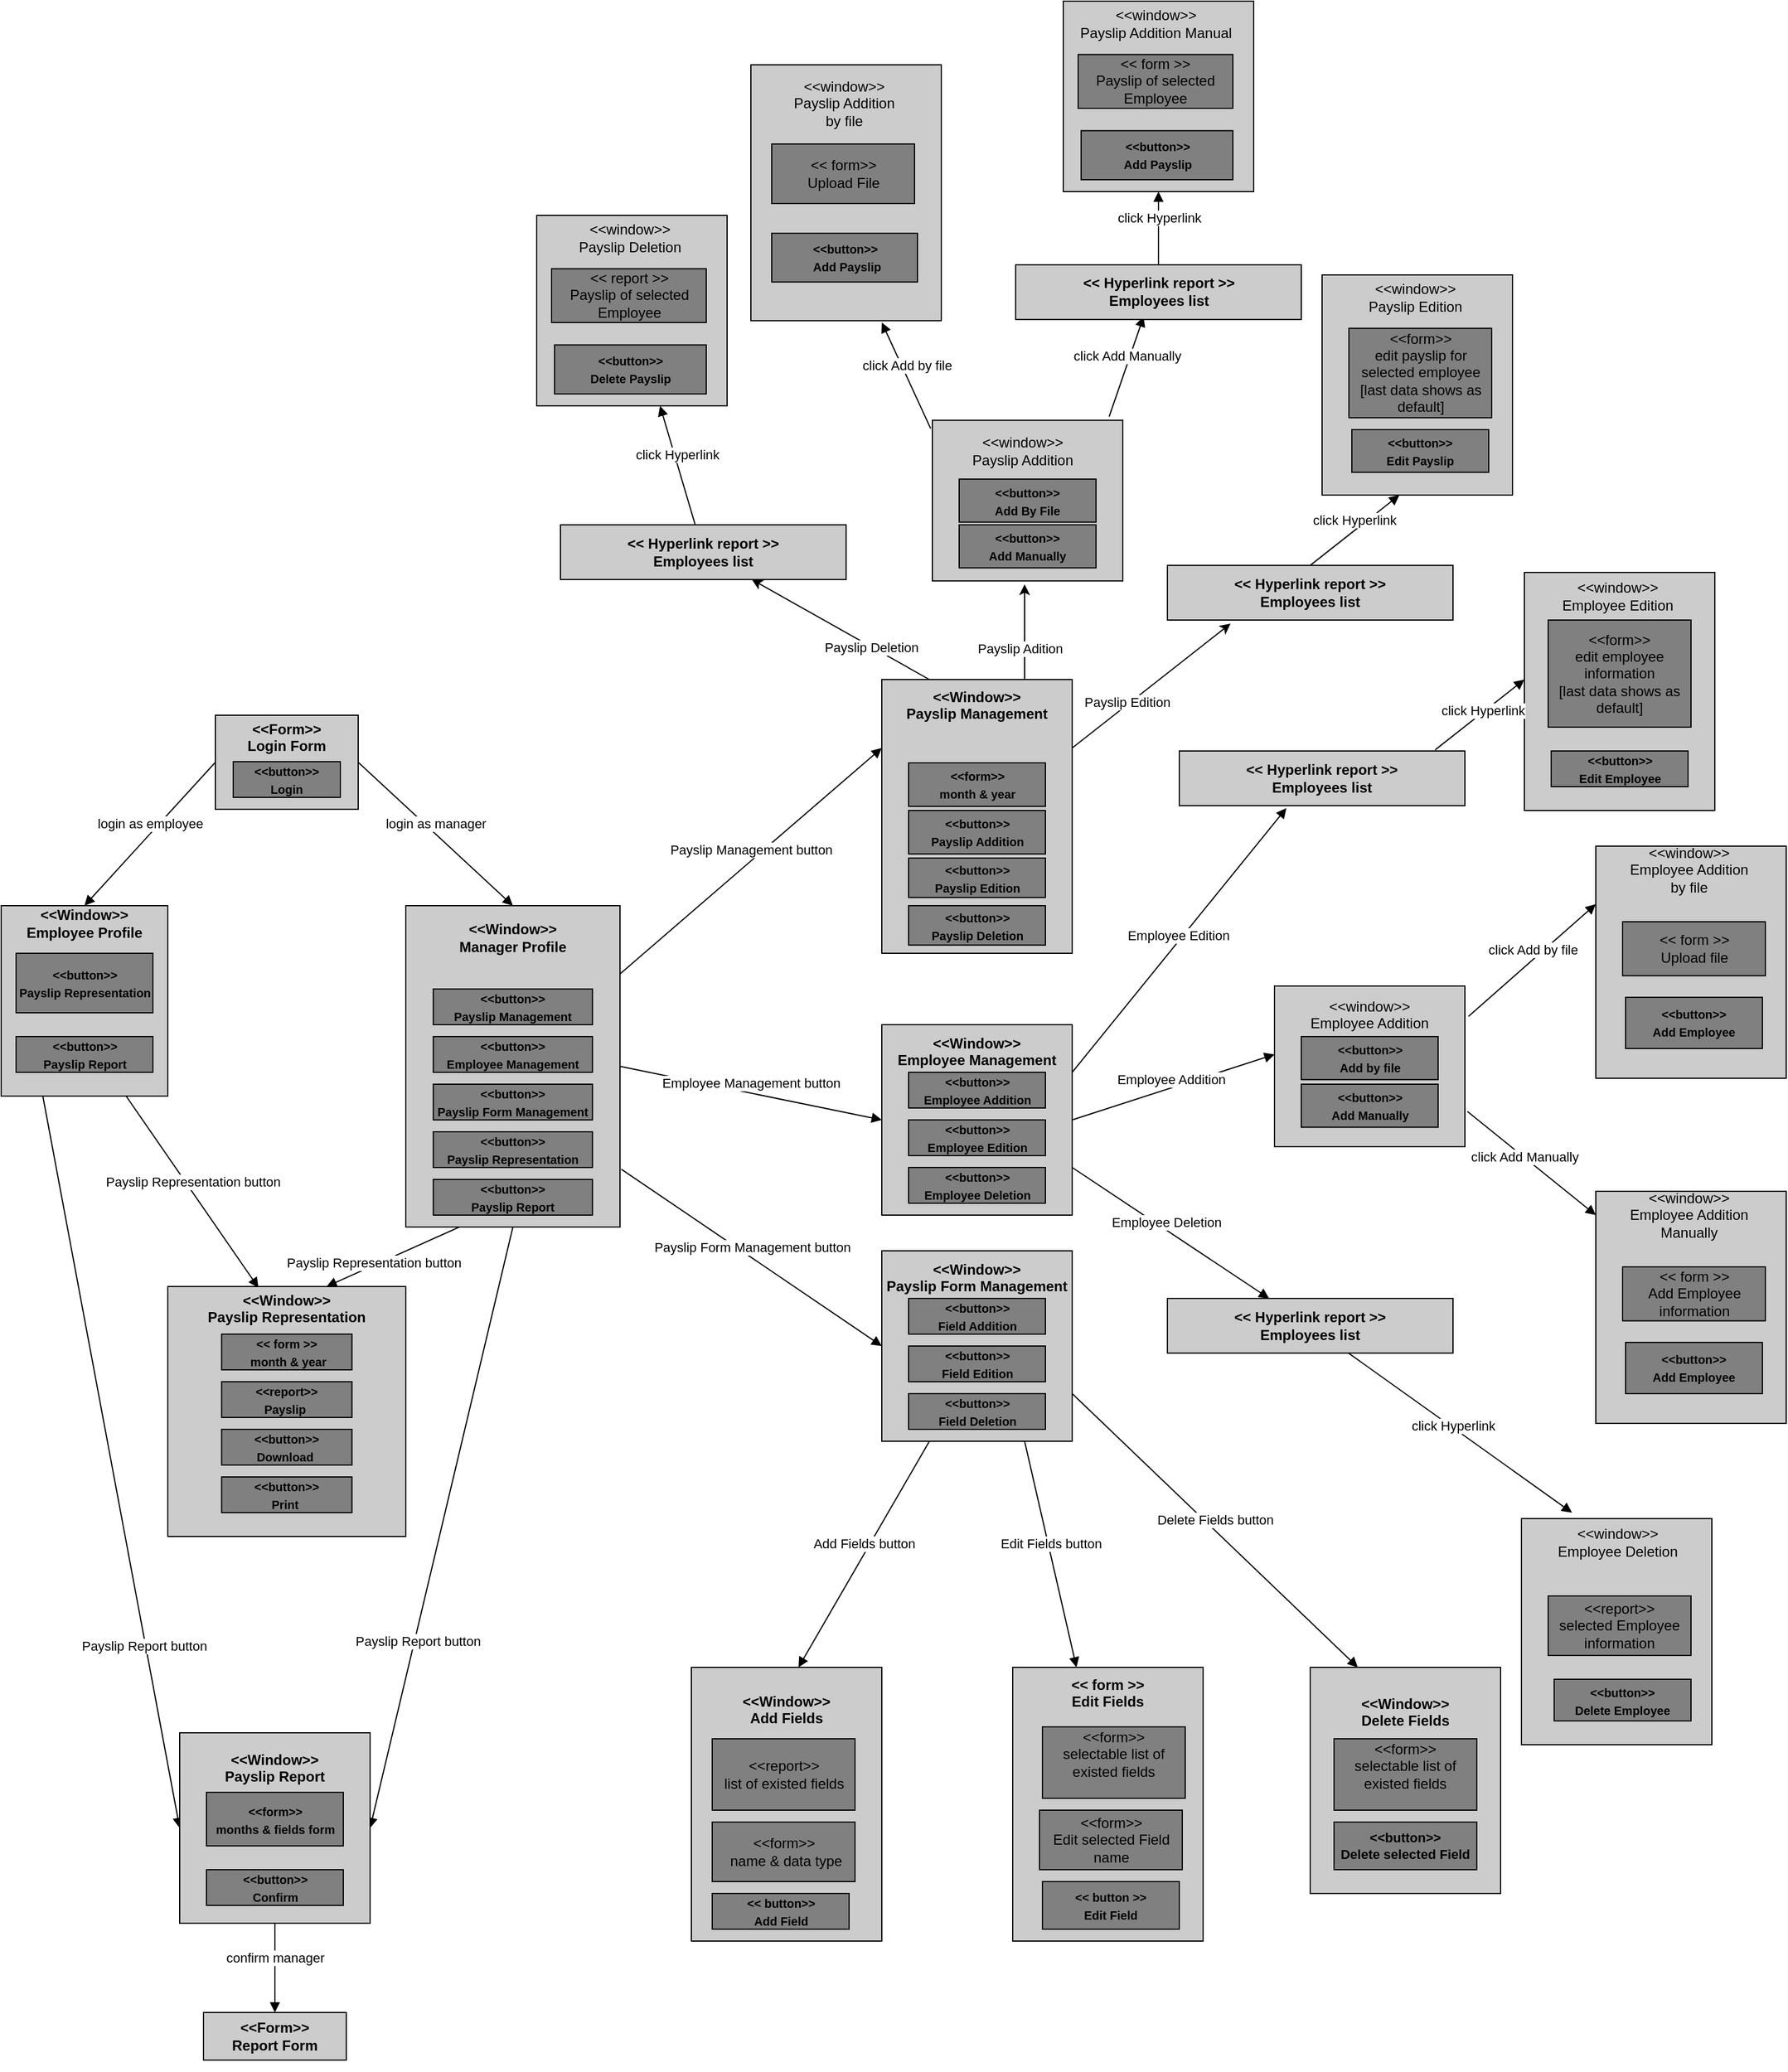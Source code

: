 <mxfile version="13.6.2" type="device"><diagram id="SUiqxkjrRA9o6j-F6eY9" name="Page-1"><mxGraphModel dx="1355" dy="1925" grid="1" gridSize="10" guides="1" tooltips="1" connect="1" arrows="1" fold="1" page="1" pageScale="1" pageWidth="850" pageHeight="1100" math="0" shadow="0"><root><mxCell id="0"/><mxCell id="1" parent="0"/><mxCell id="q78p92oZosK1QqXaUuaG-1" value="" style="group" parent="1" vertex="1" connectable="0"><mxGeometry x="360" y="-160" width="120" height="79" as="geometry"/></mxCell><mxCell id="q78p92oZosK1QqXaUuaG-2" value="&lt;div&gt;&lt;b&gt;&amp;lt;&amp;lt;Form&amp;gt;&amp;gt;&lt;/b&gt;&lt;/div&gt;&lt;div&gt;&lt;b&gt;Login Form&lt;/b&gt;&lt;/div&gt;&lt;div&gt;&lt;br&gt;&lt;/div&gt;&lt;div&gt;&lt;br&gt;&lt;/div&gt;&lt;div&gt;&lt;br&gt;&lt;/div&gt;" style="rounded=0;whiteSpace=wrap;html=1;fillColor=#CCCCCC;" parent="q78p92oZosK1QqXaUuaG-1" vertex="1"><mxGeometry width="120" height="79" as="geometry"/></mxCell><mxCell id="q78p92oZosK1QqXaUuaG-3" value="&lt;div&gt;&lt;b&gt;&lt;font style=&quot;font-size: 10px&quot;&gt;&amp;lt;&amp;lt;button&amp;gt;&amp;gt;&lt;br&gt;&lt;/font&gt;&lt;/b&gt;&lt;/div&gt;&lt;div&gt;&lt;b&gt;&lt;font style=&quot;font-size: 10px&quot;&gt;Login&lt;/font&gt;&lt;/b&gt;&lt;/div&gt;" style="rounded=0;whiteSpace=wrap;html=1;fillColor=#808080;" parent="q78p92oZosK1QqXaUuaG-1" vertex="1"><mxGeometry x="15" y="39" width="90" height="30" as="geometry"/></mxCell><mxCell id="q78p92oZosK1QqXaUuaG-21" value="login as employee" style="verticalAlign=bottom;endArrow=block;entryX=0.5;entryY=0;entryDx=0;entryDy=0;html=1;exitX=0;exitY=0.5;exitDx=0;exitDy=0;" parent="1" source="q78p92oZosK1QqXaUuaG-2" target="q78p92oZosK1QqXaUuaG-5" edge="1"><mxGeometry width="80" relative="1" as="geometry"><mxPoint x="310" y="-140" as="sourcePoint"/><mxPoint x="321" y="420" as="targetPoint"/></mxGeometry></mxCell><mxCell id="q78p92oZosK1QqXaUuaG-22" value="login as manager" style="html=1;verticalAlign=bottom;endArrow=block;entryX=0.5;entryY=0;entryDx=0;entryDy=0;exitX=1;exitY=0.5;exitDx=0;exitDy=0;" parent="1" source="q78p92oZosK1QqXaUuaG-2" target="q78p92oZosK1QqXaUuaG-6" edge="1"><mxGeometry width="80" relative="1" as="geometry"><mxPoint x="490" y="-130" as="sourcePoint"/><mxPoint x="210" y="410" as="targetPoint"/></mxGeometry></mxCell><mxCell id="q78p92oZosK1QqXaUuaG-24" value="Payslip Management button" style="html=1;verticalAlign=bottom;endArrow=block;entryX=0;entryY=0.25;entryDx=0;entryDy=0;" parent="1" source="q78p92oZosK1QqXaUuaG-6" target="q78p92oZosK1QqXaUuaG-23" edge="1"><mxGeometry width="80" relative="1" as="geometry"><mxPoint x="779" y="190" as="sourcePoint"/><mxPoint x="640" y="190" as="targetPoint"/></mxGeometry></mxCell><mxCell id="q78p92oZosK1QqXaUuaG-37" value="Employee Management button" style="html=1;verticalAlign=bottom;endArrow=block;exitX=1;exitY=0.5;exitDx=0;exitDy=0;entryX=0;entryY=0.5;entryDx=0;entryDy=0;" parent="1" source="q78p92oZosK1QqXaUuaG-6" target="q78p92oZosK1QqXaUuaG-29" edge="1"><mxGeometry width="80" relative="1" as="geometry"><mxPoint x="763.06" y="370" as="sourcePoint"/><mxPoint x="870" y="160" as="targetPoint"/></mxGeometry></mxCell><mxCell id="q78p92oZosK1QqXaUuaG-38" value="Payslip Form Management button" style="html=1;verticalAlign=bottom;endArrow=block;entryX=0;entryY=0.5;entryDx=0;entryDy=0;exitX=1.006;exitY=0.82;exitDx=0;exitDy=0;exitPerimeter=0;" parent="1" source="q78p92oZosK1QqXaUuaG-6" target="q78p92oZosK1QqXaUuaG-33" edge="1"><mxGeometry width="80" relative="1" as="geometry"><mxPoint x="730" y="740" as="sourcePoint"/><mxPoint x="896.94" y="620" as="targetPoint"/></mxGeometry></mxCell><mxCell id="q78p92oZosK1QqXaUuaG-44" value="Payslip Representation button" style="html=1;verticalAlign=bottom;endArrow=block;entryX=0.381;entryY=0.005;entryDx=0;entryDy=0;entryPerimeter=0;exitX=0.75;exitY=1;exitDx=0;exitDy=0;" parent="1" source="q78p92oZosK1QqXaUuaG-5" target="q78p92oZosK1QqXaUuaG-39" edge="1"><mxGeometry width="80" relative="1" as="geometry"><mxPoint x="187.5" y="514.5" as="sourcePoint"/><mxPoint x="297.62" y="514.52" as="targetPoint"/></mxGeometry></mxCell><mxCell id="q78p92oZosK1QqXaUuaG-45" value="Payslip Representation button" style="html=1;verticalAlign=bottom;endArrow=block;exitX=0.25;exitY=1;exitDx=0;exitDy=0;entryX=0.667;entryY=0;entryDx=0;entryDy=0;entryPerimeter=0;" parent="1" source="q78p92oZosK1QqXaUuaG-6" target="q78p92oZosK1QqXaUuaG-39" edge="1"><mxGeometry x="0.331" y="6" width="80" relative="1" as="geometry"><mxPoint x="175" y="490" as="sourcePoint"/><mxPoint x="400" y="560" as="targetPoint"/><mxPoint as="offset"/></mxGeometry></mxCell><mxCell id="q78p92oZosK1QqXaUuaG-51" value="Payslip Report button" style="html=1;verticalAlign=bottom;endArrow=block;entryX=1;entryY=0.5;entryDx=0;entryDy=0;exitX=0.5;exitY=1;exitDx=0;exitDy=0;" parent="1" source="q78p92oZosK1QqXaUuaG-6" target="q78p92oZosK1QqXaUuaG-46" edge="1"><mxGeometry x="0.408" y="5" width="80" relative="1" as="geometry"><mxPoint x="576.94" y="494" as="sourcePoint"/><mxPoint x="410" y="570" as="targetPoint"/><mxPoint as="offset"/></mxGeometry></mxCell><mxCell id="q78p92oZosK1QqXaUuaG-52" value="Payslip Report button" style="html=1;verticalAlign=bottom;endArrow=block;entryX=0;entryY=0.5;entryDx=0;entryDy=0;exitX=0.25;exitY=1;exitDx=0;exitDy=0;" parent="1" source="q78p92oZosK1QqXaUuaG-5" target="q78p92oZosK1QqXaUuaG-46" edge="1"><mxGeometry x="0.531" y="-3" width="80" relative="1" as="geometry"><mxPoint x="670" y="580" as="sourcePoint"/><mxPoint x="465" y="895" as="targetPoint"/><mxPoint as="offset"/></mxGeometry></mxCell><mxCell id="q78p92oZosK1QqXaUuaG-53" value="" style="group" parent="1" vertex="1" connectable="0"><mxGeometry x="350" y="930" width="120" height="49" as="geometry"/></mxCell><mxCell id="q78p92oZosK1QqXaUuaG-54" value="&lt;div&gt;&lt;b&gt;&amp;lt;&amp;lt;Form&amp;gt;&amp;gt;&lt;/b&gt;&lt;/div&gt;&lt;div&gt;&lt;b&gt;Report Form&lt;/b&gt;&lt;/div&gt;" style="rounded=0;whiteSpace=wrap;html=1;fillColor=#CCCCCC;" parent="q78p92oZosK1QqXaUuaG-53" vertex="1"><mxGeometry width="120" height="40" as="geometry"/></mxCell><mxCell id="q78p92oZosK1QqXaUuaG-56" value="confirm manager" style="html=1;verticalAlign=bottom;endArrow=block;entryX=0.5;entryY=0;entryDx=0;entryDy=0;exitX=0.5;exitY=1;exitDx=0;exitDy=0;" parent="1" source="q78p92oZosK1QqXaUuaG-46" target="q78p92oZosK1QqXaUuaG-54" edge="1"><mxGeometry width="80" relative="1" as="geometry"><mxPoint x="456" y="910" as="sourcePoint"/><mxPoint x="581.08" y="410" as="targetPoint"/></mxGeometry></mxCell><mxCell id="pOvmPewtXO8cz0jzU3qN-4" value="Add Fields button" style="html=1;verticalAlign=bottom;endArrow=block;exitX=0.25;exitY=1;exitDx=0;exitDy=0;" parent="1" source="q78p92oZosK1QqXaUuaG-33" edge="1"><mxGeometry width="80" relative="1" as="geometry"><mxPoint x="1000" y="470" as="sourcePoint"/><mxPoint x="850" y="640" as="targetPoint"/></mxGeometry></mxCell><mxCell id="pOvmPewtXO8cz0jzU3qN-8" value="Edit Fields button" style="html=1;verticalAlign=bottom;endArrow=block;exitX=0.75;exitY=1;exitDx=0;exitDy=0;" parent="1" source="q78p92oZosK1QqXaUuaG-33" target="pOvmPewtXO8cz0jzU3qN-6" edge="1"><mxGeometry width="80" relative="1" as="geometry"><mxPoint x="1030" y="490" as="sourcePoint"/><mxPoint x="1108.96" y="637.013" as="targetPoint"/></mxGeometry></mxCell><mxCell id="pOvmPewtXO8cz0jzU3qN-9" value="Delete Fields button" style="html=1;verticalAlign=bottom;endArrow=block;entryX=0.25;entryY=0;entryDx=0;entryDy=0;exitX=1;exitY=0.75;exitDx=0;exitDy=0;" parent="1" source="q78p92oZosK1QqXaUuaG-33" target="pOvmPewtXO8cz0jzU3qN-7" edge="1"><mxGeometry width="80" relative="1" as="geometry"><mxPoint x="1080" y="586.5" as="sourcePoint"/><mxPoint x="1290" y="660" as="targetPoint"/></mxGeometry></mxCell><mxCell id="cjuvr1OhGz--4xgR8ez9-1" value="Employee Addition" style="html=1;verticalAlign=bottom;endArrow=block;exitX=1;exitY=0.5;exitDx=0;exitDy=0;" parent="1" source="q78p92oZosK1QqXaUuaG-29" edge="1"><mxGeometry x="-0.032" y="-2" width="80" relative="1" as="geometry"><mxPoint x="1080" y="420" as="sourcePoint"/><mxPoint x="1250" y="125" as="targetPoint"/><mxPoint as="offset"/></mxGeometry></mxCell><mxCell id="cjuvr1OhGz--4xgR8ez9-6" value="" style="group" parent="1" vertex="1" connectable="0"><mxGeometry x="1520" y="-50" width="160" height="195" as="geometry"/></mxCell><mxCell id="cjuvr1OhGz--4xgR8ez9-2" value="" style="rounded=0;whiteSpace=wrap;html=1;fillColor=#CCCCCC;" parent="cjuvr1OhGz--4xgR8ez9-6" vertex="1"><mxGeometry width="160" height="195" as="geometry"/></mxCell><mxCell id="cjuvr1OhGz--4xgR8ez9-3" value="&lt;div&gt;&lt;b&gt;&lt;font style=&quot;font-size: 10px&quot;&gt;&amp;lt;&amp;lt;button&amp;gt;&amp;gt;&lt;br&gt;&lt;/font&gt;&lt;/b&gt;&lt;/div&gt;&lt;div&gt;&lt;span style=&quot;font-size: 10px&quot;&gt;&lt;b&gt;Add Employee&lt;/b&gt;&lt;/span&gt;&lt;/div&gt;" style="rounded=0;whiteSpace=wrap;html=1;fillColor=#808080;" parent="cjuvr1OhGz--4xgR8ez9-6" vertex="1"><mxGeometry x="25" y="126.98" width="115" height="43.02" as="geometry"/></mxCell><mxCell id="cjuvr1OhGz--4xgR8ez9-4" value="&amp;lt;&amp;lt;window&amp;gt;&amp;gt;&lt;br&gt;&lt;div&gt;Employee Addition&lt;/div&gt;&lt;div&gt;by file&lt;br&gt;&lt;/div&gt;" style="text;html=1;align=center;verticalAlign=middle;resizable=0;points=[];autosize=1;" parent="cjuvr1OhGz--4xgR8ez9-6" vertex="1"><mxGeometry x="22.5" y="-4.535" width="110" height="50" as="geometry"/></mxCell><mxCell id="cjuvr1OhGz--4xgR8ez9-5" value="&lt;div&gt;&amp;lt;&amp;lt; form &amp;gt;&amp;gt;&lt;/div&gt;&lt;div&gt;Upload file&lt;br&gt;&lt;/div&gt;" style="rounded=0;whiteSpace=wrap;html=1;fillColor=#808080;" parent="cjuvr1OhGz--4xgR8ez9-6" vertex="1"><mxGeometry x="22.5" y="63.488" width="120" height="45.349" as="geometry"/></mxCell><mxCell id="cjuvr1OhGz--4xgR8ez9-7" value="" style="group" parent="1" vertex="1" connectable="0"><mxGeometry x="1460" y="-280" width="160" height="215" as="geometry"/></mxCell><mxCell id="cjuvr1OhGz--4xgR8ez9-8" value="" style="rounded=0;whiteSpace=wrap;html=1;fillColor=#CCCCCC;" parent="cjuvr1OhGz--4xgR8ez9-7" vertex="1"><mxGeometry width="160" height="200" as="geometry"/></mxCell><mxCell id="cjuvr1OhGz--4xgR8ez9-9" value="&lt;div&gt;&lt;b&gt;&lt;font style=&quot;font-size: 10px&quot;&gt;&amp;lt;&amp;lt;button&amp;gt;&amp;gt;&lt;br&gt;&lt;/font&gt;&lt;/b&gt;&lt;/div&gt;&lt;div&gt;&lt;span style=&quot;font-size: 10px&quot;&gt;&lt;b&gt;Edit Employee&lt;/b&gt;&lt;/span&gt;&lt;/div&gt;" style="rounded=0;whiteSpace=wrap;html=1;fillColor=#808080;" parent="cjuvr1OhGz--4xgR8ez9-7" vertex="1"><mxGeometry x="22.5" y="150" width="115" height="30" as="geometry"/></mxCell><mxCell id="cjuvr1OhGz--4xgR8ez9-10" value="&amp;lt;&amp;lt;window&amp;gt;&amp;gt;&lt;br&gt;Employee Edition" style="text;html=1;align=center;verticalAlign=middle;resizable=0;points=[];autosize=1;" parent="cjuvr1OhGz--4xgR8ez9-7" vertex="1"><mxGeometry x="22.5" y="5" width="110" height="30" as="geometry"/></mxCell><mxCell id="cjuvr1OhGz--4xgR8ez9-11" value="&lt;div&gt;&amp;lt;&amp;lt;form&amp;gt;&amp;gt;&lt;/div&gt;&lt;div&gt;edit employee information&lt;/div&gt;&lt;div&gt;[last data shows as default]&lt;/div&gt;" style="rounded=0;whiteSpace=wrap;html=1;fillColor=#808080;" parent="cjuvr1OhGz--4xgR8ez9-7" vertex="1"><mxGeometry x="20" y="40" width="120" height="90" as="geometry"/></mxCell><mxCell id="cjuvr1OhGz--4xgR8ez9-12" value="Employee Edition" style="html=1;verticalAlign=bottom;endArrow=block;exitX=1;exitY=0.25;exitDx=0;exitDy=0;" parent="1" source="q78p92oZosK1QqXaUuaG-29" edge="1"><mxGeometry x="-0.032" y="-2" width="80" relative="1" as="geometry"><mxPoint x="1090" y="476.97" as="sourcePoint"/><mxPoint x="1260" y="-82" as="targetPoint"/><mxPoint as="offset"/></mxGeometry></mxCell><mxCell id="cjuvr1OhGz--4xgR8ez9-13" value="Employee Deletion" style="html=1;verticalAlign=bottom;endArrow=block;exitX=1;exitY=0.75;exitDx=0;exitDy=0;" parent="1" source="q78p92oZosK1QqXaUuaG-29" target="03qynQeALMAwLa9a4S9D-32" edge="1"><mxGeometry x="-0.032" y="-2" width="80" relative="1" as="geometry"><mxPoint x="1090.0" y="524.612" as="sourcePoint"/><mxPoint x="1210" y="270" as="targetPoint"/><mxPoint as="offset"/></mxGeometry></mxCell><mxCell id="BOXLrqBgpEJN9sJjLjQS-1" value="" style="group" parent="1" vertex="1" connectable="0"><mxGeometry x="1400" y="500" width="160" height="215" as="geometry"/></mxCell><mxCell id="cjuvr1OhGz--4xgR8ez9-14" value="" style="group" parent="BOXLrqBgpEJN9sJjLjQS-1" vertex="1" connectable="0"><mxGeometry x="60" y="15" width="160" height="215" as="geometry"/></mxCell><mxCell id="cjuvr1OhGz--4xgR8ez9-15" value="" style="rounded=0;whiteSpace=wrap;html=1;fillColor=#CCCCCC;" parent="cjuvr1OhGz--4xgR8ez9-14" vertex="1"><mxGeometry x="-2.5" width="160" height="190" as="geometry"/></mxCell><mxCell id="cjuvr1OhGz--4xgR8ez9-16" value="&lt;div&gt;&lt;b&gt;&lt;font style=&quot;font-size: 10px&quot;&gt;&amp;lt;&amp;lt;button&amp;gt;&amp;gt;&lt;br&gt;&lt;/font&gt;&lt;/b&gt;&lt;/div&gt;&lt;div&gt;&lt;span style=&quot;font-size: 10px&quot;&gt;&lt;b&gt;Delete Employee&lt;/b&gt;&lt;/span&gt;&lt;/div&gt;" style="rounded=0;whiteSpace=wrap;html=1;fillColor=#808080;" parent="cjuvr1OhGz--4xgR8ez9-14" vertex="1"><mxGeometry x="25" y="135" width="115" height="35" as="geometry"/></mxCell><mxCell id="cjuvr1OhGz--4xgR8ez9-17" value="&amp;lt;&amp;lt;window&amp;gt;&amp;gt;&lt;br&gt;Employee Deletion" style="text;html=1;align=center;verticalAlign=middle;resizable=0;points=[];autosize=1;" parent="cjuvr1OhGz--4xgR8ez9-14" vertex="1"><mxGeometry x="17.5" y="5" width="120" height="30" as="geometry"/></mxCell><mxCell id="cjuvr1OhGz--4xgR8ez9-18" value="&lt;div&gt;&amp;lt;&amp;lt;report&amp;gt;&amp;gt;&lt;/div&gt;&lt;div&gt;selected Employee&lt;/div&gt;&lt;div&gt;information&lt;br&gt;&lt;/div&gt;" style="rounded=0;whiteSpace=wrap;html=1;fillColor=#808080;" parent="cjuvr1OhGz--4xgR8ez9-14" vertex="1"><mxGeometry x="20" y="65" width="120" height="50" as="geometry"/></mxCell><mxCell id="BOXLrqBgpEJN9sJjLjQS-2" value="" style="group" parent="1" vertex="1" connectable="0"><mxGeometry x="1280" y="640" width="160" height="190" as="geometry"/></mxCell><mxCell id="pOvmPewtXO8cz0jzU3qN-7" value="&lt;div&gt;&lt;b&gt;&amp;lt;&amp;lt;Window&amp;gt;&amp;gt;&lt;/b&gt;&lt;/div&gt;&lt;div&gt;&lt;b&gt;Delete Fields&lt;br&gt;&lt;/b&gt;&lt;/div&gt;&lt;div&gt;&lt;b&gt;&lt;br&gt;&lt;/b&gt;&lt;/div&gt;&lt;div&gt;&lt;b&gt;&lt;br&gt;&lt;/b&gt;&lt;/div&gt;&lt;div&gt;&lt;b&gt;&lt;br&gt;&lt;/b&gt;&lt;/div&gt;&lt;div&gt;&lt;b&gt;&lt;br&gt;&lt;/b&gt;&lt;/div&gt;&lt;div&gt;&lt;b&gt;&lt;br&gt;&lt;/b&gt;&lt;/div&gt;&lt;div&gt;&lt;b&gt;&lt;br&gt;&lt;/b&gt;&lt;/div&gt;&lt;div&gt;&lt;b&gt;&lt;br&gt;&lt;/b&gt;&lt;/div&gt;&lt;div&gt;&lt;b&gt;&lt;br&gt;&lt;/b&gt;&lt;/div&gt;" style="rounded=0;whiteSpace=wrap;html=1;fillColor=#CCCCCC;" parent="BOXLrqBgpEJN9sJjLjQS-2" vertex="1"><mxGeometry width="160" height="190" as="geometry"/></mxCell><mxCell id="pOvmPewtXO8cz0jzU3qN-10" value="&lt;div&gt;&amp;lt;&amp;lt;form&amp;gt;&amp;gt;&lt;/div&gt;&lt;div&gt;selectable list of &lt;br&gt;&lt;/div&gt;&lt;div&gt;existed fields&lt;br&gt;&lt;/div&gt;&lt;div&gt;&lt;br&gt;&lt;/div&gt;" style="rounded=0;whiteSpace=wrap;html=1;fillColor=#808080;" parent="BOXLrqBgpEJN9sJjLjQS-2" vertex="1"><mxGeometry x="20" y="60" width="120" height="60" as="geometry"/></mxCell><mxCell id="pOvmPewtXO8cz0jzU3qN-12" value="&lt;div style=&quot;font-size: 11px&quot;&gt;&lt;b&gt;&lt;font style=&quot;font-size: 11px&quot;&gt;&amp;lt;&amp;lt;button&amp;gt;&amp;gt;&lt;/font&gt;&lt;/b&gt;&lt;/div&gt;&lt;div style=&quot;font-size: 11px&quot;&gt;&lt;b&gt;&lt;font style=&quot;font-size: 11px&quot;&gt;Delete selected Field&lt;/font&gt;&lt;/b&gt;&lt;br&gt;&lt;/div&gt;" style="rounded=0;whiteSpace=wrap;html=1;fillColor=#808080;" parent="BOXLrqBgpEJN9sJjLjQS-2" vertex="1"><mxGeometry x="20" y="130" width="120" height="40" as="geometry"/></mxCell><mxCell id="BOXLrqBgpEJN9sJjLjQS-3" value="" style="group" parent="1" vertex="1" connectable="0"><mxGeometry x="1030" y="640" width="160" height="230" as="geometry"/></mxCell><mxCell id="pOvmPewtXO8cz0jzU3qN-6" value="&lt;div&gt;&lt;b&gt;&amp;lt;&amp;lt; form &amp;gt;&amp;gt;&lt;/b&gt;&lt;/div&gt;&lt;div&gt;&lt;b&gt;Edit Fields&lt;br&gt;&lt;/b&gt;&lt;/div&gt;&lt;div&gt;&lt;b&gt;&lt;br&gt;&lt;/b&gt;&lt;/div&gt;&lt;div&gt;&lt;b&gt;&lt;br&gt;&lt;/b&gt;&lt;/div&gt;&lt;div&gt;&lt;b&gt;&lt;br&gt;&lt;/b&gt;&lt;/div&gt;&lt;div&gt;&lt;b&gt;&lt;br&gt;&lt;/b&gt;&lt;/div&gt;&lt;div&gt;&lt;b&gt;&lt;br&gt;&lt;/b&gt;&lt;/div&gt;&lt;div&gt;&lt;b&gt;&lt;br&gt;&lt;/b&gt;&lt;/div&gt;&lt;div&gt;&lt;b&gt;&lt;br&gt;&lt;/b&gt;&lt;/div&gt;&lt;div&gt;&lt;b&gt;&lt;br&gt;&lt;/b&gt;&lt;/div&gt;&lt;div&gt;&lt;b&gt;&lt;br&gt;&lt;/b&gt;&lt;/div&gt;&lt;div&gt;&lt;b&gt;&lt;br&gt;&lt;/b&gt;&lt;/div&gt;&lt;div&gt;&lt;b&gt;&lt;br&gt;&lt;/b&gt;&lt;/div&gt;&lt;div&gt;&lt;b&gt;&lt;br&gt;&lt;/b&gt;&lt;/div&gt;&lt;div&gt;&lt;b&gt;&lt;br&gt;&lt;/b&gt;&lt;/div&gt;" style="rounded=0;whiteSpace=wrap;html=1;fillColor=#CCCCCC;" parent="BOXLrqBgpEJN9sJjLjQS-3" vertex="1"><mxGeometry width="160" height="230" as="geometry"/></mxCell><mxCell id="q78p92oZosK1QqXaUuaG-40" value="&lt;div&gt;&lt;b&gt;&lt;font style=&quot;font-size: 10px&quot;&gt;&amp;lt;&amp;lt; button &amp;gt;&amp;gt;&lt;br&gt;&lt;/font&gt;&lt;/b&gt;&lt;/div&gt;&lt;div&gt;&lt;span style=&quot;font-size: 10px&quot;&gt;&lt;b&gt;Edit Field&lt;br&gt;&lt;/b&gt;&lt;/span&gt;&lt;/div&gt;" style="rounded=0;whiteSpace=wrap;html=1;fillColor=#808080;" parent="BOXLrqBgpEJN9sJjLjQS-3" vertex="1"><mxGeometry x="25" y="180" width="115" height="40" as="geometry"/></mxCell><mxCell id="pOvmPewtXO8cz0jzU3qN-13" value="&lt;div&gt;&amp;lt;&amp;lt;form&amp;gt;&amp;gt;&lt;/div&gt;&lt;div&gt;Edit selected Field name &lt;br&gt;&lt;/div&gt;" style="rounded=0;whiteSpace=wrap;html=1;fillColor=#808080;" parent="BOXLrqBgpEJN9sJjLjQS-3" vertex="1"><mxGeometry x="22.5" y="120" width="120" height="50" as="geometry"/></mxCell><mxCell id="WL5doLYPYQ9uKzLTxIlh-22" value="&lt;div&gt;&amp;lt;&amp;lt;form&amp;gt;&amp;gt;&lt;/div&gt;&lt;div&gt;selectable list of &lt;br&gt;&lt;/div&gt;&lt;div&gt;existed fields&lt;br&gt;&lt;/div&gt;&lt;div&gt;&lt;br&gt;&lt;/div&gt;" style="rounded=0;whiteSpace=wrap;html=1;fillColor=#808080;" vertex="1" parent="BOXLrqBgpEJN9sJjLjQS-3"><mxGeometry x="25" y="50" width="120" height="60" as="geometry"/></mxCell><mxCell id="BOXLrqBgpEJN9sJjLjQS-5" value="" style="group" parent="1" vertex="1" connectable="0"><mxGeometry x="920" y="-190" width="160" height="230" as="geometry"/></mxCell><mxCell id="q78p92oZosK1QqXaUuaG-23" value="&lt;div&gt;&lt;b&gt;&amp;lt;&amp;lt;Window&amp;gt;&amp;gt;&lt;/b&gt;&lt;/div&gt;&lt;div&gt;&lt;b&gt;Payslip Management&lt;/b&gt;&lt;/div&gt;&lt;div&gt;&lt;b&gt;&lt;br&gt;&lt;/b&gt;&lt;/div&gt;&lt;div&gt;&lt;b&gt;&lt;br&gt;&lt;/b&gt;&lt;/div&gt;&lt;div&gt;&lt;b&gt;&lt;br&gt;&lt;/b&gt;&lt;/div&gt;&lt;div&gt;&lt;b&gt;&lt;br&gt;&lt;/b&gt;&lt;/div&gt;&lt;div&gt;&lt;b&gt;&lt;br&gt;&lt;/b&gt;&lt;/div&gt;&lt;div&gt;&lt;b&gt;&lt;br&gt;&lt;/b&gt;&lt;/div&gt;&lt;div&gt;&lt;b&gt;&lt;br&gt;&lt;/b&gt;&lt;/div&gt;&lt;div&gt;&lt;b&gt;&lt;br&gt;&lt;/b&gt;&lt;/div&gt;&lt;div&gt;&lt;b&gt;&lt;br&gt;&lt;/b&gt;&lt;/div&gt;&lt;div&gt;&lt;b&gt;&lt;br&gt;&lt;/b&gt;&lt;/div&gt;&lt;div&gt;&lt;b&gt;&lt;br&gt;&lt;/b&gt;&lt;/div&gt;&lt;div&gt;&lt;b&gt;&lt;br&gt;&lt;/b&gt;&lt;/div&gt;&lt;div&gt;&lt;b&gt;&lt;br&gt;&lt;/b&gt;&lt;/div&gt;" style="rounded=0;whiteSpace=wrap;html=1;fillColor=#CCCCCC;" parent="BOXLrqBgpEJN9sJjLjQS-5" vertex="1"><mxGeometry width="160" height="230.0" as="geometry"/></mxCell><mxCell id="q78p92oZosK1QqXaUuaG-26" value="&lt;div&gt;&lt;b&gt;&lt;font style=&quot;font-size: 10px&quot;&gt;&amp;lt;&amp;lt;button&amp;gt;&amp;gt;&lt;br&gt;&lt;/font&gt;&lt;/b&gt;&lt;/div&gt;&lt;div&gt;&lt;span style=&quot;font-size: 10px&quot;&gt;&lt;b&gt;Payslip Addition&lt;/b&gt;&lt;/span&gt;&lt;/div&gt;" style="rounded=0;whiteSpace=wrap;html=1;fillColor=#808080;" parent="BOXLrqBgpEJN9sJjLjQS-5" vertex="1"><mxGeometry x="22.5" y="110" width="115" height="36.56" as="geometry"/></mxCell><mxCell id="q78p92oZosK1QqXaUuaG-28" value="&lt;div&gt;&lt;b&gt;&lt;font style=&quot;font-size: 10px&quot;&gt;&amp;lt;&amp;lt;button&amp;gt;&amp;gt;&lt;br&gt;&lt;/font&gt;&lt;/b&gt;&lt;/div&gt;&lt;div&gt;&lt;span style=&quot;font-size: 10px&quot;&gt;&lt;b&gt;Payslip Deletion&lt;/b&gt;&lt;/span&gt;&lt;/div&gt;" style="rounded=0;whiteSpace=wrap;html=1;fillColor=#808080;" parent="BOXLrqBgpEJN9sJjLjQS-5" vertex="1"><mxGeometry x="22.5" y="190" width="115" height="33.12" as="geometry"/></mxCell><mxCell id="WL5doLYPYQ9uKzLTxIlh-1" value="&lt;div&gt;&lt;b&gt;&lt;font style=&quot;font-size: 10px&quot;&gt;&amp;lt;&amp;lt;form&amp;gt;&amp;gt;&lt;br&gt;&lt;/font&gt;&lt;/b&gt;&lt;/div&gt;&lt;div&gt;&lt;span style=&quot;font-size: 10px&quot;&gt;&lt;b&gt;month &amp;amp; year&lt;/b&gt;&lt;/span&gt;&lt;/div&gt;" style="rounded=0;whiteSpace=wrap;html=1;fillColor=#808080;" vertex="1" parent="BOXLrqBgpEJN9sJjLjQS-5"><mxGeometry x="22.5" y="70" width="115" height="36.56" as="geometry"/></mxCell><mxCell id="WL5doLYPYQ9uKzLTxIlh-7" value="&lt;div&gt;&lt;b&gt;&lt;font style=&quot;font-size: 10px&quot;&gt;&amp;lt;&amp;lt;button&amp;gt;&amp;gt;&lt;br&gt;&lt;/font&gt;&lt;/b&gt;&lt;/div&gt;&lt;div&gt;&lt;span style=&quot;font-size: 10px&quot;&gt;&lt;b&gt;Payslip Edition&lt;/b&gt;&lt;/span&gt;&lt;/div&gt;" style="rounded=0;whiteSpace=wrap;html=1;fillColor=#808080;" vertex="1" parent="BOXLrqBgpEJN9sJjLjQS-5"><mxGeometry x="22.5" y="150" width="115" height="33.12" as="geometry"/></mxCell><mxCell id="BOXLrqBgpEJN9sJjLjQS-6" value="" style="group" parent="1" vertex="1" connectable="0"><mxGeometry x="810" y="-694.07" width="160" height="215" as="geometry"/></mxCell><mxCell id="BOXLrqBgpEJN9sJjLjQS-7" value="" style="rounded=0;whiteSpace=wrap;html=1;fillColor=#CCCCCC;" parent="BOXLrqBgpEJN9sJjLjQS-6" vertex="1"><mxGeometry y="-12.5" width="160" height="215" as="geometry"/></mxCell><mxCell id="BOXLrqBgpEJN9sJjLjQS-8" value="&lt;div&gt;&lt;b&gt;&lt;font style=&quot;font-size: 10px&quot;&gt;&amp;lt;&amp;lt;button&amp;gt;&amp;gt;&lt;br&gt;&lt;/font&gt;&lt;/b&gt;&lt;/div&gt;&lt;div&gt;&lt;span style=&quot;font-size: 10px&quot;&gt;&lt;b&gt;&amp;nbsp;Add Payslip&lt;br&gt;&lt;/b&gt;&lt;/span&gt;&lt;/div&gt;" style="rounded=0;whiteSpace=wrap;html=1;fillColor=#808080;" parent="BOXLrqBgpEJN9sJjLjQS-6" vertex="1"><mxGeometry x="17.5" y="129.07" width="122.5" height="40.93" as="geometry"/></mxCell><mxCell id="BOXLrqBgpEJN9sJjLjQS-9" value="&amp;lt;&amp;lt;window&amp;gt;&amp;gt;&lt;br&gt;&lt;div&gt;Payslip Addition&lt;/div&gt;&lt;div&gt;by file&lt;br&gt;&lt;/div&gt;" style="text;html=1;align=center;verticalAlign=middle;resizable=0;points=[];autosize=1;" parent="BOXLrqBgpEJN9sJjLjQS-6" vertex="1"><mxGeometry x="27.5" y="-5" width="100" height="50" as="geometry"/></mxCell><mxCell id="BOXLrqBgpEJN9sJjLjQS-10" value="&lt;div&gt;&amp;lt;&amp;lt; form&amp;gt;&amp;gt;&lt;/div&gt;&lt;div&gt;Upload File&lt;br&gt;&lt;/div&gt;" style="rounded=0;whiteSpace=wrap;html=1;fillColor=#808080;" parent="BOXLrqBgpEJN9sJjLjQS-6" vertex="1"><mxGeometry x="17.5" y="54.07" width="120" height="50" as="geometry"/></mxCell><mxCell id="BOXLrqBgpEJN9sJjLjQS-11" value="" style="group" parent="1" vertex="1" connectable="0"><mxGeometry x="1290" y="-530" width="160" height="185" as="geometry"/></mxCell><mxCell id="BOXLrqBgpEJN9sJjLjQS-12" value="" style="rounded=0;whiteSpace=wrap;html=1;fillColor=#CCCCCC;" parent="BOXLrqBgpEJN9sJjLjQS-11" vertex="1"><mxGeometry width="160" height="185" as="geometry"/></mxCell><mxCell id="BOXLrqBgpEJN9sJjLjQS-13" value="&lt;div&gt;&lt;b&gt;&lt;font style=&quot;font-size: 10px&quot;&gt;&amp;lt;&amp;lt;button&amp;gt;&amp;gt;&lt;br&gt;&lt;/font&gt;&lt;/b&gt;&lt;/div&gt;&lt;div&gt;&lt;span style=&quot;font-size: 10px&quot;&gt;&lt;b&gt;Edit Payslip&lt;/b&gt;&lt;/span&gt;&lt;/div&gt;" style="rounded=0;whiteSpace=wrap;html=1;fillColor=#808080;" parent="BOXLrqBgpEJN9sJjLjQS-11" vertex="1"><mxGeometry x="25" y="130.003" width="115" height="35.856" as="geometry"/></mxCell><mxCell id="BOXLrqBgpEJN9sJjLjQS-14" value="&amp;lt;&amp;lt;window&amp;gt;&amp;gt;&lt;br&gt;Payslip Edition" style="text;html=1;align=center;verticalAlign=middle;resizable=0;points=[];autosize=1;" parent="BOXLrqBgpEJN9sJjLjQS-11" vertex="1"><mxGeometry x="32.5" y="4.302" width="90" height="30" as="geometry"/></mxCell><mxCell id="BOXLrqBgpEJN9sJjLjQS-15" value="&lt;div&gt;&amp;lt;&amp;lt;form&amp;gt;&amp;gt;&lt;/div&gt;&lt;div&gt;edit payslip for &lt;br&gt;&lt;/div&gt;&lt;div&gt;selected employee [last data shows as default]&lt;br&gt;&lt;/div&gt;" style="rounded=0;whiteSpace=wrap;html=1;fillColor=#808080;" parent="BOXLrqBgpEJN9sJjLjQS-11" vertex="1"><mxGeometry x="22.5" y="44.85" width="120" height="75.15" as="geometry"/></mxCell><mxCell id="BOXLrqBgpEJN9sJjLjQS-16" value="" style="group" parent="1" vertex="1" connectable="0"><mxGeometry x="630" y="-580" width="160" height="160" as="geometry"/></mxCell><mxCell id="BOXLrqBgpEJN9sJjLjQS-17" value="" style="group" parent="BOXLrqBgpEJN9sJjLjQS-16" vertex="1" connectable="0"><mxGeometry width="160" height="160" as="geometry"/></mxCell><mxCell id="BOXLrqBgpEJN9sJjLjQS-18" value="" style="rounded=0;whiteSpace=wrap;html=1;fillColor=#CCCCCC;" parent="BOXLrqBgpEJN9sJjLjQS-17" vertex="1"><mxGeometry width="160" height="160" as="geometry"/></mxCell><mxCell id="BOXLrqBgpEJN9sJjLjQS-19" value="&lt;div&gt;&lt;b&gt;&lt;font style=&quot;font-size: 10px&quot;&gt;&amp;lt;&amp;lt;button&amp;gt;&amp;gt;&lt;br&gt;&lt;/font&gt;&lt;/b&gt;&lt;/div&gt;&lt;div&gt;&lt;span style=&quot;font-size: 10px&quot;&gt;&lt;b&gt;Delete Payslip&lt;/b&gt;&lt;/span&gt;&lt;/div&gt;" style="rounded=0;whiteSpace=wrap;html=1;fillColor=#808080;" parent="BOXLrqBgpEJN9sJjLjQS-17" vertex="1"><mxGeometry x="15" y="108.8" width="127.5" height="41.2" as="geometry"/></mxCell><mxCell id="BOXLrqBgpEJN9sJjLjQS-20" value="&amp;lt;&amp;lt;window&amp;gt;&amp;gt;&lt;br&gt;Payslip Deletion" style="text;html=1;align=center;verticalAlign=middle;resizable=0;points=[];autosize=1;" parent="BOXLrqBgpEJN9sJjLjQS-17" vertex="1"><mxGeometry x="27.5" y="3.721" width="100" height="30" as="geometry"/></mxCell><mxCell id="03qynQeALMAwLa9a4S9D-2" value="&lt;div&gt;&amp;lt;&amp;lt; report &amp;gt;&amp;gt;&lt;/div&gt;&lt;div&gt;Payslip of selected Employee&lt;/div&gt;" style="rounded=0;whiteSpace=wrap;html=1;fillColor=#808080;" parent="BOXLrqBgpEJN9sJjLjQS-17" vertex="1"><mxGeometry x="12.5" y="44.8" width="130" height="45.2" as="geometry"/></mxCell><mxCell id="BOXLrqBgpEJN9sJjLjQS-22" style="rounded=0;orthogonalLoop=1;jettySize=auto;html=1;exitX=0.75;exitY=0;exitDx=0;exitDy=0;" parent="1" source="q78p92oZosK1QqXaUuaG-23" edge="1"><mxGeometry relative="1" as="geometry"><mxPoint x="1040" y="-270" as="targetPoint"/></mxGeometry></mxCell><mxCell id="BOXLrqBgpEJN9sJjLjQS-32" value="Payslip Adition" style="edgeLabel;html=1;align=center;verticalAlign=middle;resizable=0;points=[];" parent="BOXLrqBgpEJN9sJjLjQS-22" vertex="1" connectable="0"><mxGeometry x="-0.355" y="4" relative="1" as="geometry"><mxPoint as="offset"/></mxGeometry></mxCell><mxCell id="BOXLrqBgpEJN9sJjLjQS-23" style="edgeStyle=none;rounded=0;orthogonalLoop=1;jettySize=auto;html=1;exitX=1;exitY=0.25;exitDx=0;exitDy=0;entryX=0.221;entryY=1.065;entryDx=0;entryDy=0;entryPerimeter=0;" parent="1" source="q78p92oZosK1QqXaUuaG-23" target="03qynQeALMAwLa9a4S9D-26" edge="1"><mxGeometry relative="1" as="geometry"><mxPoint x="1120" y="-150" as="sourcePoint"/><mxPoint x="1220" y="-230" as="targetPoint"/></mxGeometry></mxCell><mxCell id="BOXLrqBgpEJN9sJjLjQS-31" value="Payslip Edition" style="edgeLabel;html=1;align=center;verticalAlign=middle;resizable=0;points=[];" parent="BOXLrqBgpEJN9sJjLjQS-23" vertex="1" connectable="0"><mxGeometry x="-0.29" y="2" relative="1" as="geometry"><mxPoint as="offset"/></mxGeometry></mxCell><mxCell id="BOXLrqBgpEJN9sJjLjQS-24" style="edgeStyle=none;rounded=0;orthogonalLoop=1;jettySize=auto;html=1;exitX=0.25;exitY=0;exitDx=0;exitDy=0;" parent="1" source="q78p92oZosK1QqXaUuaG-23" edge="1" target="03qynQeALMAwLa9a4S9D-4"><mxGeometry relative="1" as="geometry"><mxPoint x="900" y="-240" as="targetPoint"/></mxGeometry></mxCell><mxCell id="BOXLrqBgpEJN9sJjLjQS-33" value="Payslip Deletion" style="edgeLabel;html=1;align=center;verticalAlign=middle;resizable=0;points=[];" parent="BOXLrqBgpEJN9sJjLjQS-24" vertex="1" connectable="0"><mxGeometry x="-0.348" relative="1" as="geometry"><mxPoint as="offset"/></mxGeometry></mxCell><mxCell id="BOXLrqBgpEJN9sJjLjQS-25" value="" style="group" parent="1" vertex="1" connectable="0"><mxGeometry x="180" width="140" height="160" as="geometry"/></mxCell><mxCell id="q78p92oZosK1QqXaUuaG-5" value="&lt;div&gt;&lt;b&gt;&amp;lt;&amp;lt;Window&amp;gt;&amp;gt;&lt;/b&gt;&lt;/div&gt;&lt;div&gt;&lt;b&gt;Employee Profile&lt;br&gt;&lt;/b&gt;&lt;/div&gt;&lt;div&gt;&lt;b&gt;&lt;br&gt;&lt;/b&gt;&lt;/div&gt;&lt;div&gt;&lt;b&gt;&lt;br&gt;&lt;/b&gt;&lt;/div&gt;&lt;div&gt;&lt;b&gt;&lt;br&gt;&lt;/b&gt;&lt;/div&gt;&lt;div&gt;&lt;b&gt;&lt;br&gt;&lt;/b&gt;&lt;/div&gt;&lt;div&gt;&lt;b&gt;&lt;br&gt;&lt;/b&gt;&lt;/div&gt;&lt;div&gt;&lt;b&gt;&lt;br&gt;&lt;/b&gt;&lt;/div&gt;&lt;div&gt;&lt;b&gt;&lt;br&gt;&lt;/b&gt;&lt;/div&gt;&lt;div&gt;&lt;b&gt;&lt;br&gt;&lt;/b&gt;&lt;/div&gt;&lt;div&gt;&lt;b&gt;&lt;br&gt;&lt;/b&gt;&lt;/div&gt;" style="rounded=0;whiteSpace=wrap;html=1;fillColor=#CCCCCC;" parent="BOXLrqBgpEJN9sJjLjQS-25" vertex="1"><mxGeometry width="140" height="160" as="geometry"/></mxCell><mxCell id="q78p92oZosK1QqXaUuaG-9" value="&lt;div&gt;&lt;b&gt;&lt;font style=&quot;font-size: 10px&quot;&gt;&amp;lt;&amp;lt;button&amp;gt;&amp;gt;&lt;br&gt;&lt;/font&gt;&lt;/b&gt;&lt;/div&gt;&lt;div&gt;&lt;span style=&quot;font-size: 10px&quot;&gt;&lt;b&gt;Payslip Representation&lt;/b&gt;&lt;/span&gt;&lt;/div&gt;" style="rounded=0;whiteSpace=wrap;html=1;fillColor=#808080;" parent="BOXLrqBgpEJN9sJjLjQS-25" vertex="1"><mxGeometry x="12.5" y="40" width="115" height="50" as="geometry"/></mxCell><mxCell id="q78p92oZosK1QqXaUuaG-10" value="&lt;div&gt;&lt;b&gt;&lt;font style=&quot;font-size: 10px&quot;&gt;&amp;lt;&amp;lt;button&amp;gt;&amp;gt;&lt;br&gt;&lt;/font&gt;&lt;/b&gt;&lt;/div&gt;&lt;div&gt;&lt;b&gt;&lt;font style=&quot;font-size: 10px&quot;&gt;Payslip Report&lt;/font&gt;&lt;/b&gt;&lt;/div&gt;" style="rounded=0;whiteSpace=wrap;html=1;fillColor=#808080;" parent="BOXLrqBgpEJN9sJjLjQS-25" vertex="1"><mxGeometry x="12.5" y="110" width="115" height="30" as="geometry"/></mxCell><mxCell id="BOXLrqBgpEJN9sJjLjQS-26" value="" style="group" parent="1" vertex="1" connectable="0"><mxGeometry x="520" width="180" height="270" as="geometry"/></mxCell><mxCell id="q78p92oZosK1QqXaUuaG-6" value="&lt;div&gt;&lt;b&gt;&amp;lt;&amp;lt;Window&amp;gt;&amp;gt;&lt;/b&gt;&lt;/div&gt;&lt;div&gt;&lt;b&gt;Manager Profile&lt;br&gt;&lt;/b&gt;&lt;/div&gt;&lt;div&gt;&lt;b&gt;&lt;br&gt;&lt;/b&gt;&lt;/div&gt;&lt;div&gt;&lt;b&gt;&lt;br&gt;&lt;/b&gt;&lt;/div&gt;&lt;div&gt;&lt;b&gt;&lt;br&gt;&lt;/b&gt;&lt;/div&gt;&lt;div&gt;&lt;b&gt;&lt;br&gt;&lt;/b&gt;&lt;/div&gt;&lt;div&gt;&lt;b&gt;&lt;br&gt;&lt;/b&gt;&lt;/div&gt;&lt;div&gt;&lt;b&gt;&lt;br&gt;&lt;/b&gt;&lt;/div&gt;&lt;div&gt;&lt;b&gt;&lt;br&gt;&lt;/b&gt;&lt;/div&gt;&lt;div&gt;&lt;b&gt;&lt;br&gt;&lt;/b&gt;&lt;/div&gt;&lt;div&gt;&lt;b&gt;&lt;br&gt;&lt;/b&gt;&lt;/div&gt;&lt;div&gt;&lt;b&gt;&lt;br&gt;&lt;/b&gt;&lt;/div&gt;&lt;div&gt;&lt;b&gt;&lt;br&gt;&lt;/b&gt;&lt;/div&gt;&lt;div&gt;&lt;b&gt;&lt;br&gt;&lt;/b&gt;&lt;/div&gt;&lt;div&gt;&lt;b&gt;&lt;br&gt;&lt;/b&gt;&lt;/div&gt;&lt;div&gt;&lt;b&gt;&lt;br&gt;&lt;/b&gt;&lt;/div&gt;&lt;div&gt;&lt;br&gt;&lt;/div&gt;" style="rounded=0;whiteSpace=wrap;html=1;fillColor=#CCCCCC;" parent="BOXLrqBgpEJN9sJjLjQS-26" vertex="1"><mxGeometry width="180" height="270" as="geometry"/></mxCell><mxCell id="q78p92oZosK1QqXaUuaG-11" value="&lt;div&gt;&lt;b&gt;&lt;font style=&quot;font-size: 10px&quot;&gt;&amp;lt;&amp;lt;button&amp;gt;&amp;gt;&lt;br&gt;&lt;/font&gt;&lt;/b&gt;&lt;/div&gt;&lt;div&gt;&lt;b&gt;&lt;font style=&quot;font-size: 10px&quot;&gt;Payslip Management&lt;/font&gt;&lt;/b&gt;&lt;/div&gt;" style="rounded=0;whiteSpace=wrap;html=1;fillColor=#808080;" parent="BOXLrqBgpEJN9sJjLjQS-26" vertex="1"><mxGeometry x="23.12" y="70" width="133.75" height="30" as="geometry"/></mxCell><mxCell id="q78p92oZosK1QqXaUuaG-15" value="&lt;div&gt;&lt;b&gt;&lt;font style=&quot;font-size: 10px&quot;&gt;&amp;lt;&amp;lt;button&amp;gt;&amp;gt;&lt;br&gt;&lt;/font&gt;&lt;/b&gt;&lt;/div&gt;&lt;div&gt;&lt;b&gt;&lt;font style=&quot;font-size: 10px&quot;&gt;Employee Management&lt;/font&gt;&lt;/b&gt;&lt;/div&gt;" style="rounded=0;whiteSpace=wrap;html=1;fillColor=#808080;" parent="BOXLrqBgpEJN9sJjLjQS-26" vertex="1"><mxGeometry x="23.12" y="110" width="133.75" height="30" as="geometry"/></mxCell><mxCell id="q78p92oZosK1QqXaUuaG-16" value="&lt;div&gt;&lt;b&gt;&lt;font style=&quot;font-size: 10px&quot;&gt;&amp;lt;&amp;lt;button&amp;gt;&amp;gt;&lt;br&gt;&lt;/font&gt;&lt;/b&gt;&lt;/div&gt;&lt;div&gt;&lt;b&gt;&lt;font style=&quot;font-size: 10px&quot;&gt;Payslip Form Management&lt;/font&gt;&lt;/b&gt;&lt;/div&gt;" style="rounded=0;whiteSpace=wrap;html=1;fillColor=#808080;" parent="BOXLrqBgpEJN9sJjLjQS-26" vertex="1"><mxGeometry x="23.13" y="150" width="133.75" height="30" as="geometry"/></mxCell><mxCell id="q78p92oZosK1QqXaUuaG-17" value="&lt;div&gt;&lt;b&gt;&lt;font style=&quot;font-size: 10px&quot;&gt;&amp;lt;&amp;lt;button&amp;gt;&amp;gt;&lt;br&gt;&lt;/font&gt;&lt;/b&gt;&lt;/div&gt;&lt;div&gt;&lt;b&gt;&lt;font style=&quot;font-size: 10px&quot;&gt;Payslip Representation&lt;/font&gt;&lt;/b&gt;&lt;/div&gt;" style="rounded=0;whiteSpace=wrap;html=1;fillColor=#808080;" parent="BOXLrqBgpEJN9sJjLjQS-26" vertex="1"><mxGeometry x="23.12" y="190" width="133.75" height="30" as="geometry"/></mxCell><mxCell id="q78p92oZosK1QqXaUuaG-18" value="&lt;div&gt;&lt;b&gt;&lt;font style=&quot;font-size: 10px&quot;&gt;&amp;lt;&amp;lt;button&amp;gt;&amp;gt;&lt;br&gt;&lt;/font&gt;&lt;/b&gt;&lt;/div&gt;&lt;div&gt;&lt;b&gt;&lt;font style=&quot;font-size: 10px&quot;&gt;Payslip Report&lt;/font&gt;&lt;/b&gt;&lt;/div&gt;" style="rounded=0;whiteSpace=wrap;html=1;fillColor=#808080;" parent="BOXLrqBgpEJN9sJjLjQS-26" vertex="1"><mxGeometry x="23.12" y="230" width="133.75" height="30" as="geometry"/></mxCell><mxCell id="BOXLrqBgpEJN9sJjLjQS-27" value="" style="group" parent="1" vertex="1" connectable="0"><mxGeometry x="320" y="320" width="200" height="210" as="geometry"/></mxCell><mxCell id="q78p92oZosK1QqXaUuaG-39" value="&lt;div&gt;&lt;b&gt;&amp;lt;&amp;lt;Window&amp;gt;&amp;gt;&lt;/b&gt;&lt;/div&gt;&lt;div&gt;&lt;b&gt;Payslip Representation&lt;br&gt;&lt;/b&gt;&lt;/div&gt;&lt;div&gt;&lt;b&gt;&lt;br&gt;&lt;/b&gt;&lt;/div&gt;&lt;div&gt;&lt;b&gt;&lt;br&gt;&lt;/b&gt;&lt;/div&gt;&lt;div&gt;&lt;b&gt;&lt;br&gt;&lt;/b&gt;&lt;/div&gt;&lt;div&gt;&lt;b&gt;&lt;br&gt;&lt;/b&gt;&lt;/div&gt;&lt;div&gt;&lt;b&gt;&lt;br&gt;&lt;/b&gt;&lt;/div&gt;&lt;div&gt;&lt;b&gt;&lt;br&gt;&lt;/b&gt;&lt;/div&gt;&lt;div&gt;&lt;b&gt;&lt;br&gt;&lt;/b&gt;&lt;/div&gt;&lt;div&gt;&lt;b&gt;&lt;br&gt;&lt;/b&gt;&lt;/div&gt;&lt;div&gt;&lt;b&gt;&lt;br&gt;&lt;/b&gt;&lt;/div&gt;&lt;div&gt;&lt;b&gt;&lt;br&gt;&lt;/b&gt;&lt;/div&gt;&lt;div&gt;&lt;b&gt;&lt;br&gt;&lt;/b&gt;&lt;/div&gt;&lt;div&gt;&lt;b&gt;&lt;br&gt;&lt;/b&gt;&lt;/div&gt;" style="rounded=0;whiteSpace=wrap;html=1;fillColor=#CCCCCC;" parent="BOXLrqBgpEJN9sJjLjQS-27" vertex="1"><mxGeometry width="200" height="210" as="geometry"/></mxCell><mxCell id="q78p92oZosK1QqXaUuaG-41" value="&lt;div&gt;&lt;b&gt;&lt;font style=&quot;font-size: 10px&quot;&gt;&amp;lt;&amp;lt;report&amp;gt;&amp;gt;&lt;br&gt;&lt;/font&gt;&lt;/b&gt;&lt;/div&gt;&lt;div&gt;&lt;b&gt;&lt;font style=&quot;font-size: 10px&quot;&gt;Payslip&amp;nbsp;&lt;/font&gt;&lt;/b&gt;&lt;/div&gt;" style="rounded=0;whiteSpace=wrap;html=1;fillColor=#808080;" parent="BOXLrqBgpEJN9sJjLjQS-27" vertex="1"><mxGeometry x="45.238" y="80" width="109.524" height="30" as="geometry"/></mxCell><mxCell id="q78p92oZosK1QqXaUuaG-42" value="&lt;div&gt;&lt;b&gt;&lt;font style=&quot;font-size: 10px&quot;&gt;&amp;lt;&amp;lt;button&amp;gt;&amp;gt;&lt;br&gt;&lt;/font&gt;&lt;/b&gt;&lt;/div&gt;&lt;div&gt;&lt;b&gt;&lt;font style=&quot;font-size: 10px&quot;&gt;Download&amp;nbsp;&lt;/font&gt;&lt;/b&gt;&lt;/div&gt;" style="rounded=0;whiteSpace=wrap;html=1;fillColor=#808080;" parent="BOXLrqBgpEJN9sJjLjQS-27" vertex="1"><mxGeometry x="45.238" y="120" width="109.524" height="30" as="geometry"/></mxCell><mxCell id="q78p92oZosK1QqXaUuaG-43" value="&lt;div&gt;&lt;b&gt;&lt;font style=&quot;font-size: 10px&quot;&gt;&amp;lt;&amp;lt;button&amp;gt;&amp;gt;&lt;br&gt;&lt;/font&gt;&lt;/b&gt;&lt;/div&gt;&lt;div&gt;&lt;b&gt;&lt;font style=&quot;font-size: 10px&quot;&gt;Print&amp;nbsp;&lt;/font&gt;&lt;/b&gt;&lt;/div&gt;" style="rounded=0;whiteSpace=wrap;html=1;fillColor=#808080;" parent="BOXLrqBgpEJN9sJjLjQS-27" vertex="1"><mxGeometry x="45.238" y="160" width="109.524" height="30" as="geometry"/></mxCell><mxCell id="03qynQeALMAwLa9a4S9D-1" value="&lt;div&gt;&lt;b&gt;&lt;font style=&quot;font-size: 10px&quot;&gt;&amp;lt;&amp;lt; form &amp;gt;&amp;gt;&lt;/font&gt;&lt;/b&gt;&lt;/div&gt;&lt;div&gt;&lt;b&gt;&lt;font style=&quot;font-size: 10px&quot;&gt;&amp;nbsp;month &amp;amp; year&lt;br&gt;&lt;/font&gt;&lt;/b&gt;&lt;/div&gt;" style="rounded=0;whiteSpace=wrap;html=1;fillColor=#808080;" parent="BOXLrqBgpEJN9sJjLjQS-27" vertex="1"><mxGeometry x="45.238" y="40" width="109.524" height="30" as="geometry"/></mxCell><mxCell id="BOXLrqBgpEJN9sJjLjQS-28" value="" style="group" parent="1" vertex="1" connectable="0"><mxGeometry x="330" y="695" width="160" height="160" as="geometry"/></mxCell><mxCell id="q78p92oZosK1QqXaUuaG-46" value="&lt;div&gt;&lt;b&gt;&amp;lt;&amp;lt;Window&amp;gt;&amp;gt;&lt;/b&gt;&lt;/div&gt;&lt;div&gt;&lt;b&gt;Payslip Report&lt;/b&gt;&lt;/div&gt;&lt;div&gt;&lt;b&gt;&lt;br&gt;&lt;/b&gt;&lt;/div&gt;&lt;div&gt;&lt;b&gt;&lt;br&gt;&lt;/b&gt;&lt;/div&gt;&lt;div&gt;&lt;br&gt;&lt;/div&gt;&lt;div&gt;&lt;b&gt;&lt;br&gt;&lt;/b&gt;&lt;/div&gt;&lt;div&gt;&lt;b&gt;&lt;br&gt;&lt;/b&gt;&lt;/div&gt;&lt;div&gt;&lt;br&gt;&lt;/div&gt;&lt;div&gt;&lt;b&gt;&lt;br&gt;&lt;/b&gt;&lt;/div&gt;" style="rounded=0;whiteSpace=wrap;html=1;fillColor=#CCCCCC;" parent="BOXLrqBgpEJN9sJjLjQS-28" vertex="1"><mxGeometry width="160" height="160" as="geometry"/></mxCell><mxCell id="q78p92oZosK1QqXaUuaG-47" value="&lt;div&gt;&lt;b&gt;&lt;font style=&quot;font-size: 10px&quot;&gt;&amp;lt;&amp;lt;form&amp;gt;&amp;gt;&lt;/font&gt;&lt;/b&gt;&lt;span style=&quot;font-size: 10px&quot;&gt;&lt;b&gt;&lt;br&gt;&lt;/b&gt;&lt;/span&gt;&lt;/div&gt;&lt;div&gt;&lt;span style=&quot;font-size: 10px&quot;&gt;&lt;b&gt; months &amp;amp; fields form&lt;/b&gt;&lt;/span&gt;&lt;/div&gt;" style="rounded=0;whiteSpace=wrap;html=1;fillColor=#808080;" parent="BOXLrqBgpEJN9sJjLjQS-28" vertex="1"><mxGeometry x="22.5" y="50" width="115" height="45" as="geometry"/></mxCell><mxCell id="q78p92oZosK1QqXaUuaG-49" value="&lt;div&gt;&lt;b&gt;&lt;font style=&quot;font-size: 10px&quot;&gt;&amp;lt;&amp;lt;button&amp;gt;&amp;gt;&lt;br&gt;&lt;/font&gt;&lt;/b&gt;&lt;/div&gt;&lt;div&gt;&lt;span style=&quot;font-size: 10px&quot;&gt;&lt;b&gt;Confirm&lt;/b&gt;&lt;/span&gt;&lt;/div&gt;" style="rounded=0;whiteSpace=wrap;html=1;fillColor=#808080;" parent="BOXLrqBgpEJN9sJjLjQS-28" vertex="1"><mxGeometry x="22.5" y="115" width="115" height="30" as="geometry"/></mxCell><mxCell id="BOXLrqBgpEJN9sJjLjQS-29" value="" style="group" parent="1" vertex="1" connectable="0"><mxGeometry x="920" y="100" width="160" height="160" as="geometry"/></mxCell><mxCell id="q78p92oZosK1QqXaUuaG-29" value="&lt;div&gt;&lt;b&gt;&amp;lt;&amp;lt;Window&amp;gt;&amp;gt;&lt;/b&gt;&lt;/div&gt;&lt;div&gt;&lt;b&gt;Employee Management&lt;/b&gt;&lt;/div&gt;&lt;div&gt;&lt;b&gt;&lt;br&gt;&lt;/b&gt;&lt;/div&gt;&lt;div&gt;&lt;b&gt;&lt;br&gt;&lt;/b&gt;&lt;/div&gt;&lt;div&gt;&lt;b&gt;&lt;br&gt;&lt;/b&gt;&lt;/div&gt;&lt;div&gt;&lt;b&gt;&lt;br&gt;&lt;/b&gt;&lt;/div&gt;&lt;div&gt;&lt;b&gt;&lt;br&gt;&lt;/b&gt;&lt;/div&gt;&lt;div&gt;&lt;b&gt;&lt;br&gt;&lt;/b&gt;&lt;/div&gt;&lt;div&gt;&lt;b&gt;&lt;br&gt;&lt;/b&gt;&lt;/div&gt;&lt;div&gt;&lt;b&gt;&lt;br&gt;&lt;/b&gt;&lt;/div&gt;" style="rounded=0;whiteSpace=wrap;html=1;fillColor=#CCCCCC;" parent="BOXLrqBgpEJN9sJjLjQS-29" vertex="1"><mxGeometry width="160" height="160" as="geometry"/></mxCell><mxCell id="q78p92oZosK1QqXaUuaG-30" value="&lt;div&gt;&lt;b&gt;&lt;font style=&quot;font-size: 10px&quot;&gt;&amp;lt;&amp;lt;button&amp;gt;&amp;gt;&lt;br&gt;&lt;/font&gt;&lt;/b&gt;&lt;/div&gt;&lt;div&gt;&lt;span style=&quot;font-size: 10px&quot;&gt;&lt;b&gt;Employee Addition&lt;/b&gt;&lt;/span&gt;&lt;/div&gt;" style="rounded=0;whiteSpace=wrap;html=1;fillColor=#808080;" parent="BOXLrqBgpEJN9sJjLjQS-29" vertex="1"><mxGeometry x="22.5" y="40" width="115" height="30" as="geometry"/></mxCell><mxCell id="q78p92oZosK1QqXaUuaG-31" value="&lt;div&gt;&lt;b&gt;&lt;font style=&quot;font-size: 10px&quot;&gt;&amp;lt;&amp;lt;button&amp;gt;&amp;gt;&lt;br&gt;&lt;/font&gt;&lt;/b&gt;&lt;/div&gt;&lt;div&gt;&lt;span style=&quot;font-size: 10px&quot;&gt;&lt;b&gt;Employee Edition&lt;/b&gt;&lt;/span&gt;&lt;/div&gt;" style="rounded=0;whiteSpace=wrap;html=1;fillColor=#808080;" parent="BOXLrqBgpEJN9sJjLjQS-29" vertex="1"><mxGeometry x="22.5" y="80" width="115" height="30" as="geometry"/></mxCell><mxCell id="q78p92oZosK1QqXaUuaG-32" value="&lt;div&gt;&lt;b&gt;&lt;font style=&quot;font-size: 10px&quot;&gt;&amp;lt;&amp;lt;button&amp;gt;&amp;gt;&lt;br&gt;&lt;/font&gt;&lt;/b&gt;&lt;/div&gt;&lt;div&gt;&lt;span style=&quot;font-size: 10px&quot;&gt;&lt;b&gt;Employee Deletion&lt;/b&gt;&lt;/span&gt;&lt;/div&gt;" style="rounded=0;whiteSpace=wrap;html=1;fillColor=#808080;" parent="BOXLrqBgpEJN9sJjLjQS-29" vertex="1"><mxGeometry x="22.5" y="120" width="115" height="30" as="geometry"/></mxCell><mxCell id="BOXLrqBgpEJN9sJjLjQS-30" value="" style="group" parent="1" vertex="1" connectable="0"><mxGeometry x="920" y="290" width="160" height="160" as="geometry"/></mxCell><mxCell id="q78p92oZosK1QqXaUuaG-33" value="&lt;div&gt;&lt;b&gt;&amp;lt;&amp;lt;Window&amp;gt;&amp;gt;&lt;/b&gt;&lt;/div&gt;&lt;div&gt;&lt;b&gt;Payslip Form Management&lt;/b&gt;&lt;/div&gt;&lt;div&gt;&lt;b&gt;&lt;br&gt;&lt;/b&gt;&lt;/div&gt;&lt;div&gt;&lt;b&gt;&lt;br&gt;&lt;/b&gt;&lt;/div&gt;&lt;div&gt;&lt;b&gt;&lt;br&gt;&lt;/b&gt;&lt;/div&gt;&lt;div&gt;&lt;b&gt;&lt;br&gt;&lt;/b&gt;&lt;/div&gt;&lt;div&gt;&lt;b&gt;&lt;br&gt;&lt;/b&gt;&lt;/div&gt;&lt;div&gt;&lt;b&gt;&lt;br&gt;&lt;/b&gt;&lt;/div&gt;&lt;div&gt;&lt;b&gt;&lt;br&gt;&lt;/b&gt;&lt;/div&gt;&lt;div&gt;&lt;b&gt;&lt;br&gt;&lt;/b&gt;&lt;/div&gt;" style="rounded=0;whiteSpace=wrap;html=1;fillColor=#CCCCCC;" parent="BOXLrqBgpEJN9sJjLjQS-30" vertex="1"><mxGeometry width="160" height="160" as="geometry"/></mxCell><mxCell id="q78p92oZosK1QqXaUuaG-34" value="&lt;div&gt;&lt;b&gt;&lt;font style=&quot;font-size: 10px&quot;&gt;&amp;lt;&amp;lt;button&amp;gt;&amp;gt;&lt;br&gt;&lt;/font&gt;&lt;/b&gt;&lt;/div&gt;&lt;div&gt;&lt;span style=&quot;font-size: 10px&quot;&gt;&lt;b&gt;Field Addition&lt;/b&gt;&lt;/span&gt;&lt;/div&gt;" style="rounded=0;whiteSpace=wrap;html=1;fillColor=#808080;" parent="BOXLrqBgpEJN9sJjLjQS-30" vertex="1"><mxGeometry x="22.5" y="40" width="115" height="30" as="geometry"/></mxCell><mxCell id="q78p92oZosK1QqXaUuaG-35" value="&lt;div&gt;&lt;b&gt;&lt;font style=&quot;font-size: 10px&quot;&gt;&amp;lt;&amp;lt;button&amp;gt;&amp;gt;&lt;br&gt;&lt;/font&gt;&lt;/b&gt;&lt;/div&gt;&lt;div&gt;&lt;span style=&quot;font-size: 10px&quot;&gt;&lt;b&gt;Field Edition&lt;/b&gt;&lt;/span&gt;&lt;/div&gt;" style="rounded=0;whiteSpace=wrap;html=1;fillColor=#808080;" parent="BOXLrqBgpEJN9sJjLjQS-30" vertex="1"><mxGeometry x="22.5" y="80" width="115" height="30" as="geometry"/></mxCell><mxCell id="q78p92oZosK1QqXaUuaG-36" value="&lt;div&gt;&lt;b&gt;&lt;font style=&quot;font-size: 10px&quot;&gt;&amp;lt;&amp;lt;button&amp;gt;&amp;gt;&lt;br&gt;&lt;/font&gt;&lt;/b&gt;&lt;/div&gt;&lt;div&gt;&lt;span style=&quot;font-size: 10px&quot;&gt;&lt;b&gt;Field Deletion&lt;/b&gt;&lt;/span&gt;&lt;/div&gt;" style="rounded=0;whiteSpace=wrap;html=1;fillColor=#808080;" parent="BOXLrqBgpEJN9sJjLjQS-30" vertex="1"><mxGeometry x="22.5" y="120" width="115" height="30" as="geometry"/></mxCell><mxCell id="XBufadpjtZrDcdrL68FD-1" value="" style="group" parent="1" vertex="1" connectable="0"><mxGeometry x="760" y="640" width="160" height="230" as="geometry"/></mxCell><mxCell id="XBufadpjtZrDcdrL68FD-2" value="&lt;div&gt;&lt;b&gt;&amp;lt;&amp;lt;Window&amp;gt;&amp;gt;&lt;/b&gt;&lt;/div&gt;&lt;div&gt;&lt;b&gt;Add Fields&lt;br&gt;&lt;/b&gt;&lt;/div&gt;&lt;div&gt;&lt;b&gt;&lt;br&gt;&lt;/b&gt;&lt;/div&gt;&lt;div&gt;&lt;b&gt;&lt;br&gt;&lt;/b&gt;&lt;/div&gt;&lt;div&gt;&lt;b&gt;&lt;br&gt;&lt;/b&gt;&lt;/div&gt;&lt;div&gt;&lt;b&gt;&lt;br&gt;&lt;/b&gt;&lt;/div&gt;&lt;div&gt;&lt;b&gt;&lt;br&gt;&lt;/b&gt;&lt;/div&gt;&lt;div&gt;&lt;b&gt;&lt;br&gt;&lt;/b&gt;&lt;/div&gt;&lt;div&gt;&lt;b&gt;&lt;br&gt;&lt;/b&gt;&lt;/div&gt;&lt;div&gt;&lt;b&gt;&lt;br&gt;&lt;/b&gt;&lt;/div&gt;&lt;div&gt;&lt;b&gt;&lt;br&gt;&lt;/b&gt;&lt;/div&gt;&lt;div&gt;&lt;b&gt;&lt;br&gt;&lt;/b&gt;&lt;/div&gt;&lt;div&gt;&lt;b&gt;&lt;br&gt;&lt;/b&gt;&lt;/div&gt;" style="rounded=0;whiteSpace=wrap;html=1;fillColor=#CCCCCC;" parent="XBufadpjtZrDcdrL68FD-1" vertex="1"><mxGeometry width="160" height="230" as="geometry"/></mxCell><mxCell id="XBufadpjtZrDcdrL68FD-3" value="&lt;div&gt;&lt;b&gt;&lt;font style=&quot;font-size: 10px&quot;&gt;&amp;lt;&amp;lt; button&amp;gt;&amp;gt;&lt;br&gt;&lt;/font&gt;&lt;/b&gt;&lt;/div&gt;&lt;div&gt;&lt;span style=&quot;font-size: 10px&quot;&gt;&lt;b&gt;Add Field&lt;br&gt;&lt;/b&gt;&lt;/span&gt;&lt;/div&gt;" style="rounded=0;whiteSpace=wrap;html=1;fillColor=#808080;" parent="XBufadpjtZrDcdrL68FD-1" vertex="1"><mxGeometry x="17.5" y="190" width="115" height="30" as="geometry"/></mxCell><mxCell id="XBufadpjtZrDcdrL68FD-4" value="&lt;div&gt;&amp;lt;&amp;lt;report&amp;gt;&amp;gt;&lt;/div&gt;&lt;div&gt; list of existed fields&lt;/div&gt;" style="rounded=0;whiteSpace=wrap;html=1;fillColor=#808080;" parent="XBufadpjtZrDcdrL68FD-1" vertex="1"><mxGeometry x="17.5" y="60" width="120" height="60" as="geometry"/></mxCell><mxCell id="pOvmPewtXO8cz0jzU3qN-3" value="&lt;div&gt;&amp;lt;&amp;lt;form&amp;gt;&amp;gt;&lt;/div&gt;&lt;div&gt;&lt;span&gt;&amp;nbsp;name &amp;amp;&amp;nbsp;&lt;/span&gt;&lt;span&gt;data type&lt;/span&gt;&lt;/div&gt;" style="rounded=0;whiteSpace=wrap;html=1;fillColor=#808080;" parent="XBufadpjtZrDcdrL68FD-1" vertex="1"><mxGeometry x="17.5" y="130" width="120" height="50" as="geometry"/></mxCell><mxCell id="03qynQeALMAwLa9a4S9D-7" value="click Hyperlink" style="html=1;verticalAlign=bottom;endArrow=block;" parent="1" source="03qynQeALMAwLa9a4S9D-4" target="BOXLrqBgpEJN9sJjLjQS-18" edge="1"><mxGeometry width="80" relative="1" as="geometry"><mxPoint x="860" y="-360.0" as="sourcePoint"/><mxPoint x="860" y="-300" as="targetPoint"/></mxGeometry></mxCell><mxCell id="03qynQeALMAwLa9a4S9D-8" value="" style="group" parent="1" vertex="1" connectable="0"><mxGeometry x="1010" y="-460" width="240" height="235" as="geometry"/></mxCell><mxCell id="03qynQeALMAwLa9a4S9D-12" value="" style="group" parent="03qynQeALMAwLa9a4S9D-8" vertex="1" connectable="0"><mxGeometry x="-50" y="60" width="160" height="135" as="geometry"/></mxCell><mxCell id="03qynQeALMAwLa9a4S9D-13" value="" style="rounded=0;whiteSpace=wrap;html=1;fillColor=#CCCCCC;" parent="03qynQeALMAwLa9a4S9D-12" vertex="1"><mxGeometry x="2.5" y="-7.85" width="160" height="135" as="geometry"/></mxCell><mxCell id="03qynQeALMAwLa9a4S9D-14" value="&lt;div&gt;&lt;b&gt;&lt;font style=&quot;font-size: 10px&quot;&gt;&amp;lt;&amp;lt;button&amp;gt;&amp;gt;&lt;br&gt;&lt;/font&gt;&lt;/b&gt;&lt;/div&gt;&lt;div&gt;&lt;span style=&quot;font-size: 10px&quot;&gt;&lt;b&gt;Add Manually&lt;br&gt;&lt;/b&gt;&lt;/span&gt;&lt;/div&gt;" style="rounded=0;whiteSpace=wrap;html=1;fillColor=#808080;" parent="03qynQeALMAwLa9a4S9D-12" vertex="1"><mxGeometry x="25" y="80" width="115" height="36.16" as="geometry"/></mxCell><mxCell id="03qynQeALMAwLa9a4S9D-15" value="&amp;lt;&amp;lt;window&amp;gt;&amp;gt;&lt;br&gt;Payslip Addition" style="text;html=1;align=center;verticalAlign=middle;resizable=0;points=[];autosize=1;" parent="03qynQeALMAwLa9a4S9D-12" vertex="1"><mxGeometry x="27.5" y="3.14" width="100" height="30" as="geometry"/></mxCell><mxCell id="WL5doLYPYQ9uKzLTxIlh-8" value="&lt;div&gt;&lt;b&gt;&lt;font style=&quot;font-size: 10px&quot;&gt;&amp;lt;&amp;lt;button&amp;gt;&amp;gt;&lt;br&gt;&lt;/font&gt;&lt;/b&gt;&lt;/div&gt;&lt;div&gt;&lt;span style=&quot;font-size: 10px&quot;&gt;&lt;b&gt;Add By File&lt;br&gt;&lt;/b&gt;&lt;/span&gt;&lt;/div&gt;" style="rounded=0;whiteSpace=wrap;html=1;fillColor=#808080;" vertex="1" parent="03qynQeALMAwLa9a4S9D-12"><mxGeometry x="25" y="41.57" width="115" height="36.16" as="geometry"/></mxCell><mxCell id="03qynQeALMAwLa9a4S9D-18" value="click Add Manually" style="html=1;verticalAlign=bottom;endArrow=block;" parent="03qynQeALMAwLa9a4S9D-8" edge="1"><mxGeometry width="80" relative="1" as="geometry"><mxPoint x="101.058" y="49.074" as="sourcePoint"/><mxPoint x="130" y="-35" as="targetPoint"/></mxGeometry></mxCell><mxCell id="03qynQeALMAwLa9a4S9D-10" style="edgeStyle=orthogonalEdgeStyle;rounded=0;orthogonalLoop=1;jettySize=auto;html=1;exitX=0.5;exitY=1;exitDx=0;exitDy=0;" parent="1" edge="1"><mxGeometry relative="1" as="geometry"><mxPoint x="1210" y="-694.07" as="sourcePoint"/><mxPoint x="1210" y="-694.07" as="targetPoint"/></mxGeometry></mxCell><mxCell id="03qynQeALMAwLa9a4S9D-17" value="click Add by file" style="html=1;verticalAlign=bottom;endArrow=block;" parent="1" edge="1"><mxGeometry width="80" relative="1" as="geometry"><mxPoint x="961.058" y="-400.926" as="sourcePoint"/><mxPoint x="920" y="-490" as="targetPoint"/></mxGeometry></mxCell><mxCell id="03qynQeALMAwLa9a4S9D-25" value="" style="group" parent="1" vertex="1" connectable="0"><mxGeometry x="1160" y="-280" width="240" height="40" as="geometry"/></mxCell><mxCell id="03qynQeALMAwLa9a4S9D-26" value="&lt;br&gt;&lt;div&gt;&lt;b&gt;&lt;br&gt;&lt;/b&gt;&lt;/div&gt;&lt;div&gt;&lt;b&gt;&lt;br&gt;&lt;/b&gt;&lt;/div&gt;&lt;div&gt;&lt;b&gt;&lt;br&gt;&lt;/b&gt;&lt;/div&gt;&lt;div&gt;&lt;b&gt;&lt;br&gt;&lt;/b&gt;&lt;/div&gt;&lt;div&gt;&lt;b&gt;&amp;lt;&amp;lt; Hyperlink report &amp;gt;&amp;gt;&lt;/b&gt;&lt;/div&gt;&lt;div&gt;&lt;b&gt;Employees list&lt;br&gt;&lt;/b&gt;&lt;/div&gt;&lt;div&gt;&lt;b&gt;&lt;br&gt;&lt;/b&gt;&lt;/div&gt;&lt;div&gt;&lt;b&gt;&lt;br&gt;&lt;/b&gt;&lt;/div&gt;&lt;div&gt;&lt;b&gt;&lt;br&gt;&lt;/b&gt;&lt;/div&gt;&lt;div&gt;&lt;b&gt;&lt;br&gt;&lt;/b&gt;&lt;/div&gt;&lt;div&gt;&lt;b&gt;&lt;br&gt;&lt;/b&gt;&lt;/div&gt;" style="rounded=0;whiteSpace=wrap;html=1;fillColor=#CCCCCC;" parent="03qynQeALMAwLa9a4S9D-25" vertex="1"><mxGeometry y="-5.926" width="240" height="45.926" as="geometry"/></mxCell><mxCell id="03qynQeALMAwLa9a4S9D-27" style="edgeStyle=orthogonalEdgeStyle;rounded=0;orthogonalLoop=1;jettySize=auto;html=1;exitX=0.5;exitY=1;exitDx=0;exitDy=0;" parent="03qynQeALMAwLa9a4S9D-25" source="03qynQeALMAwLa9a4S9D-26" target="03qynQeALMAwLa9a4S9D-26" edge="1"><mxGeometry relative="1" as="geometry"/></mxCell><mxCell id="03qynQeALMAwLa9a4S9D-28" value="click Hyperlink" style="html=1;verticalAlign=bottom;endArrow=block;exitX=0.5;exitY=0;exitDx=0;exitDy=0;entryX=0.406;entryY=1;entryDx=0;entryDy=0;entryPerimeter=0;" parent="1" source="03qynQeALMAwLa9a4S9D-26" target="BOXLrqBgpEJN9sJjLjQS-12" edge="1"><mxGeometry width="80" relative="1" as="geometry"><mxPoint x="1361.058" y="-239.996" as="sourcePoint"/><mxPoint x="1330.005" y="-324.07" as="targetPoint"/></mxGeometry></mxCell><mxCell id="03qynQeALMAwLa9a4S9D-29" value="&lt;br&gt;&lt;div&gt;&lt;b&gt;&lt;br&gt;&lt;/b&gt;&lt;/div&gt;&lt;div&gt;&lt;b&gt;&lt;br&gt;&lt;/b&gt;&lt;/div&gt;&lt;div&gt;&lt;b&gt;&lt;br&gt;&lt;/b&gt;&lt;/div&gt;&lt;div&gt;&lt;b&gt;&lt;br&gt;&lt;/b&gt;&lt;/div&gt;&lt;div&gt;&lt;b&gt;&amp;lt;&amp;lt; Hyperlink report &amp;gt;&amp;gt;&lt;/b&gt;&lt;/div&gt;&lt;div&gt;&lt;b&gt;Employees list&lt;br&gt;&lt;/b&gt;&lt;/div&gt;&lt;div&gt;&lt;b&gt;&lt;br&gt;&lt;/b&gt;&lt;/div&gt;&lt;div&gt;&lt;b&gt;&lt;br&gt;&lt;/b&gt;&lt;/div&gt;&lt;div&gt;&lt;b&gt;&lt;br&gt;&lt;/b&gt;&lt;/div&gt;&lt;div&gt;&lt;b&gt;&lt;br&gt;&lt;/b&gt;&lt;/div&gt;&lt;div&gt;&lt;b&gt;&lt;br&gt;&lt;/b&gt;&lt;/div&gt;" style="rounded=0;whiteSpace=wrap;html=1;fillColor=#CCCCCC;" parent="1" vertex="1"><mxGeometry x="1170" y="-129.996" width="240" height="45.926" as="geometry"/></mxCell><mxCell id="03qynQeALMAwLa9a4S9D-30" value="click Hyperlink" style="html=1;verticalAlign=bottom;endArrow=block;exitX=0.5;exitY=0;exitDx=0;exitDy=0;entryX=0.406;entryY=1;entryDx=0;entryDy=0;entryPerimeter=0;" parent="1" edge="1"><mxGeometry x="-0.029" y="-6" width="80" relative="1" as="geometry"><mxPoint x="1385.04" y="-130.926" as="sourcePoint"/><mxPoint x="1460" y="-190" as="targetPoint"/><mxPoint as="offset"/></mxGeometry></mxCell><mxCell id="03qynQeALMAwLa9a4S9D-32" value="&lt;br&gt;&lt;div&gt;&lt;b&gt;&lt;br&gt;&lt;/b&gt;&lt;/div&gt;&lt;div&gt;&lt;b&gt;&lt;br&gt;&lt;/b&gt;&lt;/div&gt;&lt;div&gt;&lt;b&gt;&lt;br&gt;&lt;/b&gt;&lt;/div&gt;&lt;div&gt;&lt;b&gt;&lt;br&gt;&lt;/b&gt;&lt;/div&gt;&lt;div&gt;&lt;b&gt;&amp;lt;&amp;lt; Hyperlink report &amp;gt;&amp;gt;&lt;/b&gt;&lt;/div&gt;&lt;div&gt;&lt;b&gt;Employees list&lt;br&gt;&lt;/b&gt;&lt;/div&gt;&lt;div&gt;&lt;b&gt;&lt;br&gt;&lt;/b&gt;&lt;/div&gt;&lt;div&gt;&lt;b&gt;&lt;br&gt;&lt;/b&gt;&lt;/div&gt;&lt;div&gt;&lt;b&gt;&lt;br&gt;&lt;/b&gt;&lt;/div&gt;&lt;div&gt;&lt;b&gt;&lt;br&gt;&lt;/b&gt;&lt;/div&gt;&lt;div&gt;&lt;b&gt;&lt;br&gt;&lt;/b&gt;&lt;/div&gt;" style="rounded=0;whiteSpace=wrap;html=1;fillColor=#CCCCCC;" parent="1" vertex="1"><mxGeometry x="1160" y="330.004" width="240" height="45.926" as="geometry"/></mxCell><mxCell id="03qynQeALMAwLa9a4S9D-34" value="click Hyperlink" style="html=1;verticalAlign=bottom;endArrow=block;" parent="1" source="03qynQeALMAwLa9a4S9D-32" edge="1"><mxGeometry x="-0.029" y="-6" width="80" relative="1" as="geometry"><mxPoint x="1360" y="454.534" as="sourcePoint"/><mxPoint x="1500" y="510" as="targetPoint"/><mxPoint as="offset"/></mxGeometry></mxCell><mxCell id="03qynQeALMAwLa9a4S9D-36" value="&lt;br&gt;&amp;lt;&amp;lt;window&amp;gt;&amp;gt;&lt;br&gt;&lt;div&gt;Employee Addition&lt;/div&gt;&lt;div&gt;&lt;br&gt;&lt;/div&gt;&lt;div&gt;&lt;br&gt;&lt;/div&gt;&lt;div&gt;&lt;br&gt;&lt;/div&gt;&lt;div&gt;&lt;br&gt;&lt;/div&gt;&lt;div&gt;&lt;br&gt;&lt;/div&gt;&lt;div&gt;&lt;br&gt;&lt;/div&gt;&lt;div&gt;&lt;br&gt;&lt;/div&gt;" style="rounded=0;whiteSpace=wrap;html=1;fillColor=#CCCCCC;" parent="1" vertex="1"><mxGeometry x="1250" y="67.5" width="160" height="135" as="geometry"/></mxCell><mxCell id="03qynQeALMAwLa9a4S9D-38" value="&lt;div&gt;&lt;b&gt;&lt;font style=&quot;font-size: 10px&quot;&gt;&amp;lt;&amp;lt;button&amp;gt;&amp;gt;&lt;br&gt;&lt;/font&gt;&lt;/b&gt;&lt;/div&gt;&lt;div&gt;&lt;span style=&quot;font-size: 10px&quot;&gt;&lt;b&gt;Add Manually&lt;br&gt;&lt;/b&gt;&lt;/span&gt;&lt;/div&gt;" style="rounded=0;whiteSpace=wrap;html=1;fillColor=#808080;" parent="1" vertex="1"><mxGeometry x="1272.5" y="150" width="115" height="36.16" as="geometry"/></mxCell><mxCell id="03qynQeALMAwLa9a4S9D-40" value="click Add by file" style="html=1;verticalAlign=bottom;endArrow=block;exitX=1.019;exitY=0.189;exitDx=0;exitDy=0;exitPerimeter=0;entryX=0;entryY=0.25;entryDx=0;entryDy=0;" parent="1" source="03qynQeALMAwLa9a4S9D-36" target="cjuvr1OhGz--4xgR8ez9-2" edge="1"><mxGeometry width="80" relative="1" as="geometry"><mxPoint x="1439.998" y="54.074" as="sourcePoint"/><mxPoint x="1468.94" y="-30" as="targetPoint"/><Array as="points"/></mxGeometry></mxCell><mxCell id="03qynQeALMAwLa9a4S9D-41" value="click Add Manually" style="html=1;verticalAlign=bottom;endArrow=block;exitX=1.019;exitY=0.189;exitDx=0;exitDy=0;exitPerimeter=0;" parent="1" edge="1"><mxGeometry x="-0.036" y="-7" width="80" relative="1" as="geometry"><mxPoint x="1412.08" y="172.915" as="sourcePoint"/><mxPoint x="1520" y="260" as="targetPoint"/><Array as="points"/><mxPoint as="offset"/></mxGeometry></mxCell><mxCell id="03qynQeALMAwLa9a4S9D-42" value="" style="group" parent="1" vertex="1" connectable="0"><mxGeometry x="1520" y="240" width="160" height="195" as="geometry"/></mxCell><mxCell id="03qynQeALMAwLa9a4S9D-43" value="" style="rounded=0;whiteSpace=wrap;html=1;fillColor=#CCCCCC;" parent="03qynQeALMAwLa9a4S9D-42" vertex="1"><mxGeometry width="160" height="195" as="geometry"/></mxCell><mxCell id="03qynQeALMAwLa9a4S9D-44" value="&lt;div&gt;&lt;b&gt;&lt;font style=&quot;font-size: 10px&quot;&gt;&amp;lt;&amp;lt;button&amp;gt;&amp;gt;&lt;br&gt;&lt;/font&gt;&lt;/b&gt;&lt;/div&gt;&lt;div&gt;&lt;span style=&quot;font-size: 10px&quot;&gt;&lt;b&gt;Add Employee&lt;/b&gt;&lt;/span&gt;&lt;/div&gt;" style="rounded=0;whiteSpace=wrap;html=1;fillColor=#808080;" parent="03qynQeALMAwLa9a4S9D-42" vertex="1"><mxGeometry x="25" y="126.98" width="115" height="43.02" as="geometry"/></mxCell><mxCell id="03qynQeALMAwLa9a4S9D-45" value="&amp;lt;&amp;lt;window&amp;gt;&amp;gt;&lt;br&gt;&lt;div&gt;Employee Addition&lt;/div&gt;&lt;div&gt;Manually&lt;br&gt;&lt;/div&gt;" style="text;html=1;align=center;verticalAlign=middle;resizable=0;points=[];autosize=1;" parent="03qynQeALMAwLa9a4S9D-42" vertex="1"><mxGeometry x="22.5" y="-4.535" width="110" height="50" as="geometry"/></mxCell><mxCell id="03qynQeALMAwLa9a4S9D-46" value="&lt;div&gt;&amp;lt;&amp;lt; form &amp;gt;&amp;gt;&lt;/div&gt;&lt;div&gt;Add Employee &lt;br&gt;&lt;/div&gt;&lt;div&gt;information&lt;br&gt;&lt;/div&gt;" style="rounded=0;whiteSpace=wrap;html=1;fillColor=#808080;" parent="03qynQeALMAwLa9a4S9D-42" vertex="1"><mxGeometry x="22.5" y="63.488" width="120" height="45.349" as="geometry"/></mxCell><mxCell id="03qynQeALMAwLa9a4S9D-4" value="&lt;br&gt;&lt;div&gt;&lt;b&gt;&lt;br&gt;&lt;/b&gt;&lt;/div&gt;&lt;div&gt;&lt;b&gt;&lt;br&gt;&lt;/b&gt;&lt;/div&gt;&lt;div&gt;&lt;b&gt;&lt;br&gt;&lt;/b&gt;&lt;/div&gt;&lt;div&gt;&lt;b&gt;&lt;br&gt;&lt;/b&gt;&lt;/div&gt;&lt;div&gt;&lt;b&gt;&amp;lt;&amp;lt; Hyperlink report &amp;gt;&amp;gt;&lt;/b&gt;&lt;/div&gt;&lt;div&gt;&lt;b&gt;Employees list&lt;br&gt;&lt;/b&gt;&lt;/div&gt;&lt;div&gt;&lt;b&gt;&lt;br&gt;&lt;/b&gt;&lt;/div&gt;&lt;div&gt;&lt;b&gt;&lt;br&gt;&lt;/b&gt;&lt;/div&gt;&lt;div&gt;&lt;b&gt;&lt;br&gt;&lt;/b&gt;&lt;/div&gt;&lt;div&gt;&lt;b&gt;&lt;br&gt;&lt;/b&gt;&lt;/div&gt;&lt;div&gt;&lt;b&gt;&lt;br&gt;&lt;/b&gt;&lt;/div&gt;" style="rounded=0;whiteSpace=wrap;html=1;fillColor=#CCCCCC;" parent="1" vertex="1"><mxGeometry x="650" y="-319.996" width="240" height="45.926" as="geometry"/></mxCell><mxCell id="03qynQeALMAwLa9a4S9D-5" style="edgeStyle=orthogonalEdgeStyle;rounded=0;orthogonalLoop=1;jettySize=auto;html=1;exitX=0.5;exitY=1;exitDx=0;exitDy=0;" parent="1" source="03qynQeALMAwLa9a4S9D-4" target="03qynQeALMAwLa9a4S9D-4" edge="1"><mxGeometry relative="1" as="geometry"/></mxCell><mxCell id="WL5doLYPYQ9uKzLTxIlh-9" value="" style="group" vertex="1" connectable="0" parent="1"><mxGeometry x="1072.5" y="-760" width="160" height="160" as="geometry"/></mxCell><mxCell id="WL5doLYPYQ9uKzLTxIlh-10" value="" style="group" vertex="1" connectable="0" parent="WL5doLYPYQ9uKzLTxIlh-9"><mxGeometry width="160" height="160" as="geometry"/></mxCell><mxCell id="WL5doLYPYQ9uKzLTxIlh-11" value="" style="rounded=0;whiteSpace=wrap;html=1;fillColor=#CCCCCC;" vertex="1" parent="WL5doLYPYQ9uKzLTxIlh-10"><mxGeometry width="160" height="160" as="geometry"/></mxCell><mxCell id="WL5doLYPYQ9uKzLTxIlh-12" value="&lt;div&gt;&lt;b&gt;&lt;font style=&quot;font-size: 10px&quot;&gt;&amp;lt;&amp;lt;button&amp;gt;&amp;gt;&lt;br&gt;&lt;/font&gt;&lt;/b&gt;&lt;/div&gt;&lt;div&gt;&lt;span style=&quot;font-size: 10px&quot;&gt;&lt;b&gt;Add Payslip&lt;/b&gt;&lt;/span&gt;&lt;/div&gt;" style="rounded=0;whiteSpace=wrap;html=1;fillColor=#808080;" vertex="1" parent="WL5doLYPYQ9uKzLTxIlh-10"><mxGeometry x="15" y="108.8" width="127.5" height="41.2" as="geometry"/></mxCell><mxCell id="WL5doLYPYQ9uKzLTxIlh-13" value="&amp;lt;&amp;lt;window&amp;gt;&amp;gt;&lt;br&gt;Payslip Addition Manual" style="text;html=1;align=center;verticalAlign=middle;resizable=0;points=[];autosize=1;" vertex="1" parent="WL5doLYPYQ9uKzLTxIlh-10"><mxGeometry x="7.5" y="3.721" width="140" height="30" as="geometry"/></mxCell><mxCell id="WL5doLYPYQ9uKzLTxIlh-14" value="&lt;div&gt;&amp;lt;&amp;lt; form &amp;gt;&amp;gt;&lt;/div&gt;&lt;div&gt;Payslip of selected Employee&lt;/div&gt;" style="rounded=0;whiteSpace=wrap;html=1;fillColor=#808080;" vertex="1" parent="WL5doLYPYQ9uKzLTxIlh-10"><mxGeometry x="12.5" y="44.8" width="130" height="45.2" as="geometry"/></mxCell><mxCell id="WL5doLYPYQ9uKzLTxIlh-15" value="click Hyperlink" style="html=1;verticalAlign=bottom;endArrow=block;" edge="1" parent="1" source="WL5doLYPYQ9uKzLTxIlh-16" target="WL5doLYPYQ9uKzLTxIlh-11"><mxGeometry width="80" relative="1" as="geometry"><mxPoint x="1242.5" y="-578.5" as="sourcePoint"/><mxPoint x="1242.5" y="-518.5" as="targetPoint"/></mxGeometry></mxCell><mxCell id="WL5doLYPYQ9uKzLTxIlh-16" value="&lt;br&gt;&lt;div&gt;&lt;b&gt;&lt;br&gt;&lt;/b&gt;&lt;/div&gt;&lt;div&gt;&lt;b&gt;&lt;br&gt;&lt;/b&gt;&lt;/div&gt;&lt;div&gt;&lt;b&gt;&lt;br&gt;&lt;/b&gt;&lt;/div&gt;&lt;div&gt;&lt;b&gt;&lt;br&gt;&lt;/b&gt;&lt;/div&gt;&lt;div&gt;&lt;b&gt;&amp;lt;&amp;lt; Hyperlink report &amp;gt;&amp;gt;&lt;/b&gt;&lt;/div&gt;&lt;div&gt;&lt;b&gt;Employees list&lt;br&gt;&lt;/b&gt;&lt;/div&gt;&lt;div&gt;&lt;b&gt;&lt;br&gt;&lt;/b&gt;&lt;/div&gt;&lt;div&gt;&lt;b&gt;&lt;br&gt;&lt;/b&gt;&lt;/div&gt;&lt;div&gt;&lt;b&gt;&lt;br&gt;&lt;/b&gt;&lt;/div&gt;&lt;div&gt;&lt;b&gt;&lt;br&gt;&lt;/b&gt;&lt;/div&gt;&lt;div&gt;&lt;b&gt;&lt;br&gt;&lt;/b&gt;&lt;/div&gt;" style="rounded=0;whiteSpace=wrap;html=1;fillColor=#CCCCCC;" vertex="1" parent="1"><mxGeometry x="1032.5" y="-538.496" width="240" height="45.926" as="geometry"/></mxCell><mxCell id="WL5doLYPYQ9uKzLTxIlh-17" style="edgeStyle=orthogonalEdgeStyle;rounded=0;orthogonalLoop=1;jettySize=auto;html=1;exitX=0.5;exitY=1;exitDx=0;exitDy=0;" edge="1" parent="1" source="WL5doLYPYQ9uKzLTxIlh-16" target="WL5doLYPYQ9uKzLTxIlh-16"><mxGeometry relative="1" as="geometry"/></mxCell><mxCell id="WL5doLYPYQ9uKzLTxIlh-18" value="&lt;div&gt;&lt;b&gt;&lt;font style=&quot;font-size: 10px&quot;&gt;&amp;lt;&amp;lt;button&amp;gt;&amp;gt;&lt;br&gt;&lt;/font&gt;&lt;/b&gt;&lt;/div&gt;&lt;div&gt;&lt;span style=&quot;font-size: 10px&quot;&gt;&lt;b&gt;Add by file&lt;br&gt;&lt;/b&gt;&lt;/span&gt;&lt;/div&gt;" style="rounded=0;whiteSpace=wrap;html=1;fillColor=#808080;" vertex="1" parent="1"><mxGeometry x="1272.5" y="110" width="115" height="36.16" as="geometry"/></mxCell></root></mxGraphModel></diagram></mxfile>

